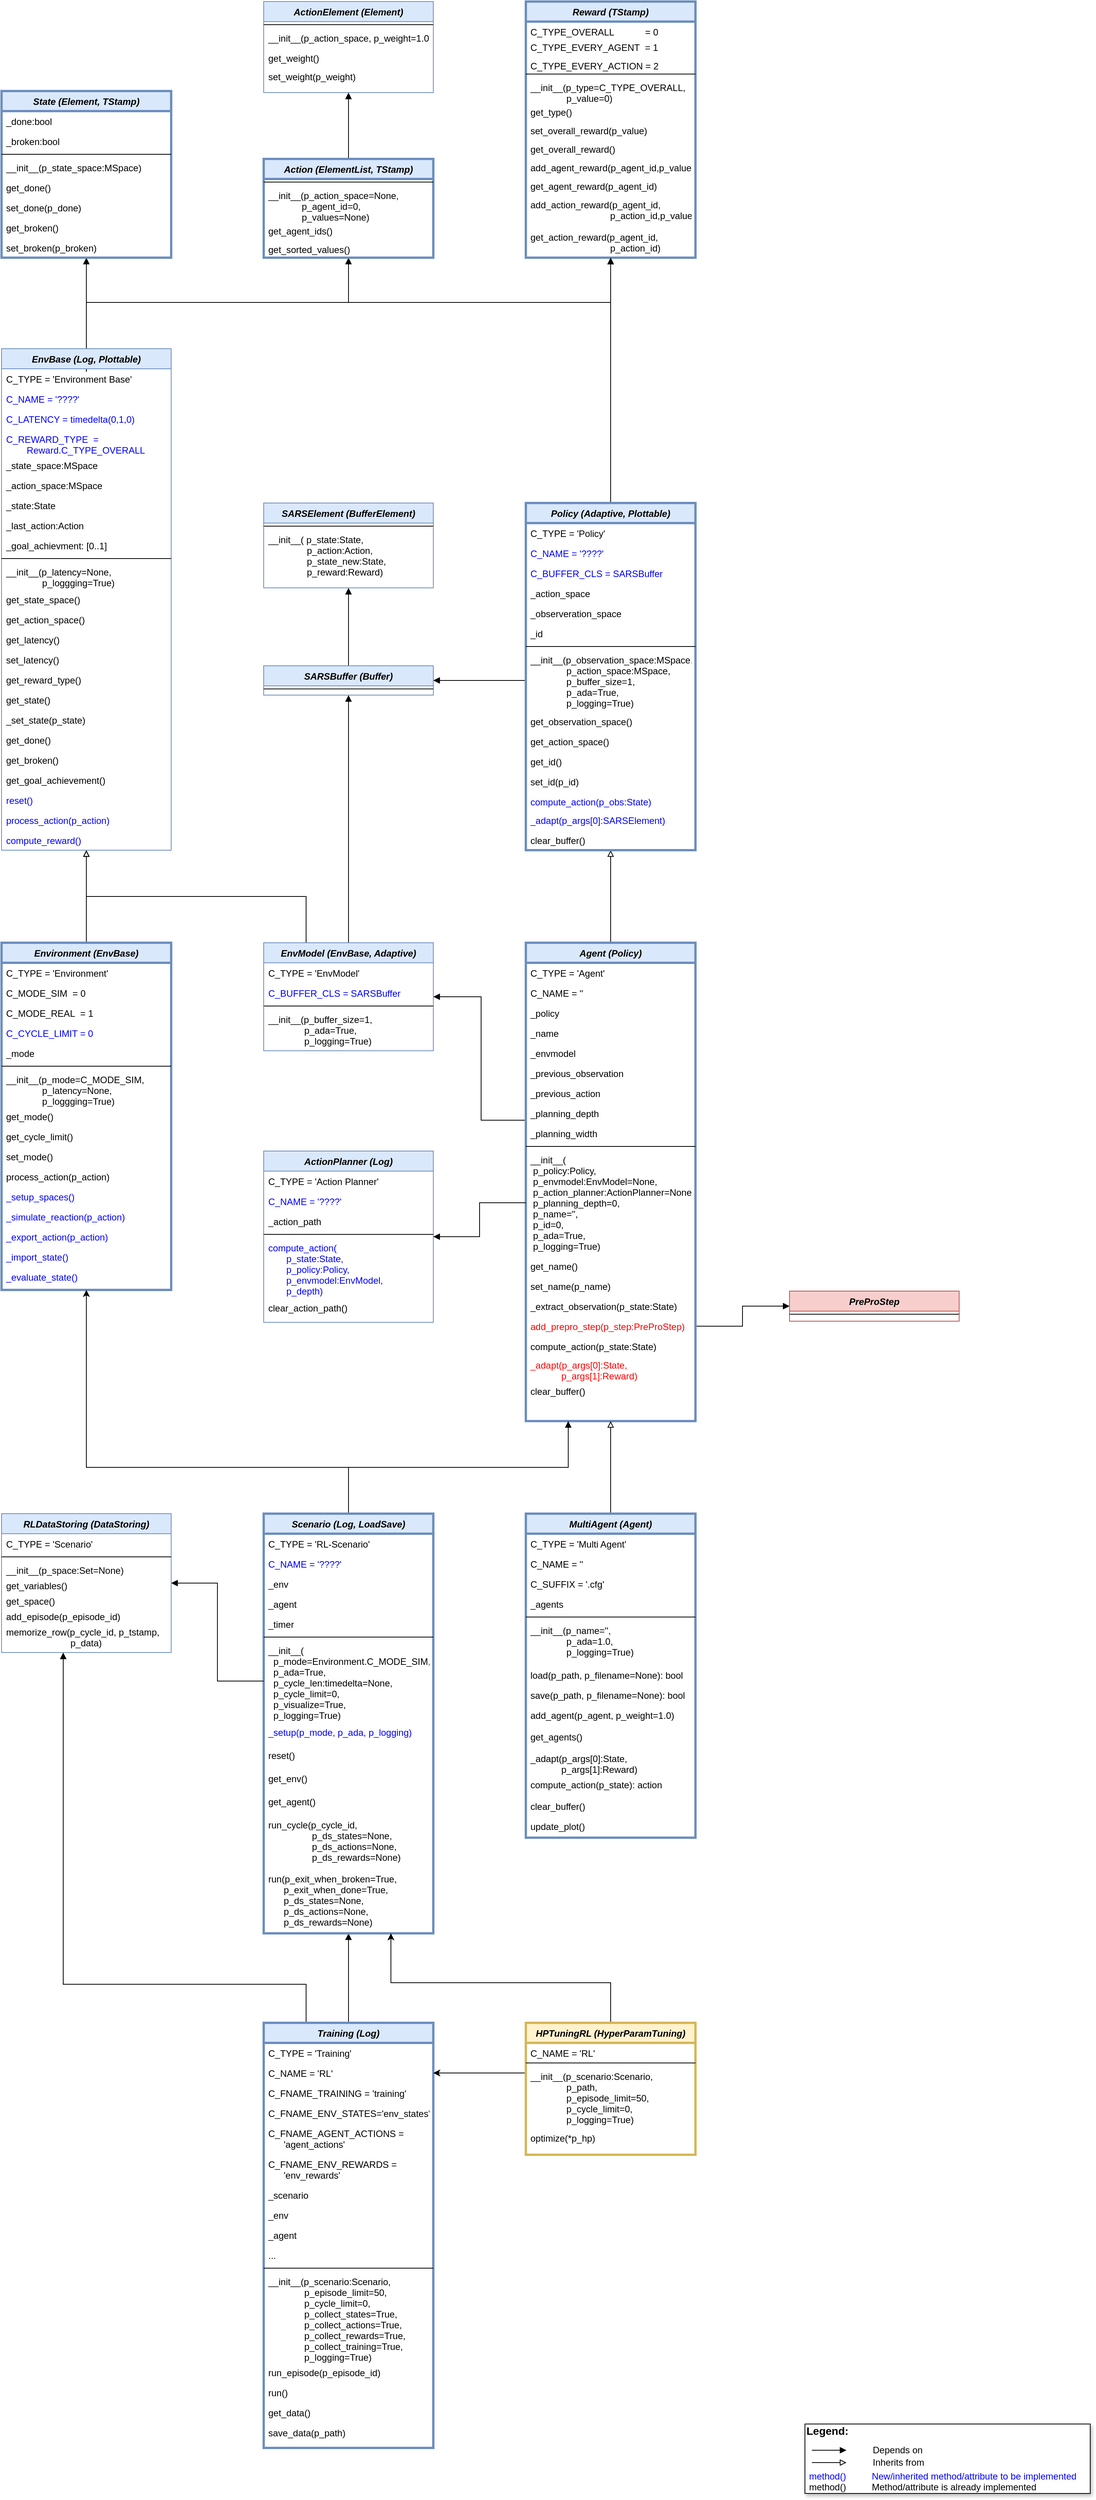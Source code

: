 <mxfile version="14.9.6" type="device"><diagram id="C5RBs43oDa-KdzZeNtuy" name="Page-1"><mxGraphModel dx="2856" dy="1209" grid="1" gridSize="10" guides="1" tooltips="1" connect="1" arrows="1" fold="1" page="1" pageScale="1" pageWidth="2336" pageHeight="1654" math="0" shadow="0"><root><mxCell id="WIyWlLk6GJQsqaUBKTNV-0"/><mxCell id="WIyWlLk6GJQsqaUBKTNV-1" parent="WIyWlLk6GJQsqaUBKTNV-0"/><mxCell id="l8fxxQWzuNtf2Rie4lWi-1" style="edgeStyle=orthogonalEdgeStyle;rounded=0;orthogonalLoop=1;jettySize=auto;html=1;entryX=0.5;entryY=1;entryDx=0;entryDy=0;endArrow=block;endFill=1;exitX=0.5;exitY=0;exitDx=0;exitDy=0;" parent="WIyWlLk6GJQsqaUBKTNV-1" source="Yf6gx2YHQmqgPu_oZxqH-0" target="LH9k-3vjjGbo0GYloCbA-0" edge="1"><mxGeometry relative="1" as="geometry"><Array as="points"><mxPoint x="828" y="430"/><mxPoint x="1168" y="430"/></Array></mxGeometry></mxCell><mxCell id="l8fxxQWzuNtf2Rie4lWi-2" style="edgeStyle=orthogonalEdgeStyle;rounded=0;orthogonalLoop=1;jettySize=auto;html=1;entryX=0.5;entryY=1;entryDx=0;entryDy=0;endArrow=block;endFill=1;exitX=0.5;exitY=0;exitDx=0;exitDy=0;" parent="WIyWlLk6GJQsqaUBKTNV-1" source="Yf6gx2YHQmqgPu_oZxqH-0" target="LH9k-3vjjGbo0GYloCbA-13" edge="1"><mxGeometry relative="1" as="geometry"><Array as="points"><mxPoint x="828" y="520"/><mxPoint x="828" y="90"/></Array></mxGeometry></mxCell><mxCell id="aODjNUWBmJmC_XnaZLUs-0" style="edgeStyle=orthogonalEdgeStyle;rounded=0;orthogonalLoop=1;jettySize=auto;html=1;endArrow=block;endFill=0;exitX=0.5;exitY=0;exitDx=0;exitDy=0;" parent="WIyWlLk6GJQsqaUBKTNV-1" source="uryo6djWwB9KvB10PPW3-9" target="Yf6gx2YHQmqgPu_oZxqH-0" edge="1"><mxGeometry relative="1" as="geometry"/></mxCell><mxCell id="uryo6djWwB9KvB10PPW3-9" value="Environment (EnvBase)" style="swimlane;fontStyle=3;align=center;verticalAlign=top;childLayout=stackLayout;horizontal=1;startSize=26;horizontalStack=0;resizeParent=1;resizeLast=0;collapsible=1;marginBottom=0;rounded=0;shadow=0;strokeWidth=3;fillColor=#dae8fc;strokeColor=#6c8ebf;" parent="WIyWlLk6GJQsqaUBKTNV-1" vertex="1"><mxGeometry x="718" y="1260" width="220" height="450" as="geometry"><mxRectangle x="230" y="140" width="160" height="26" as="alternateBounds"/></mxGeometry></mxCell><mxCell id="uryo6djWwB9KvB10PPW3-32" value="C_TYPE = 'Environment'" style="text;align=left;verticalAlign=top;spacingLeft=4;spacingRight=4;overflow=hidden;rotatable=0;points=[[0,0.5],[1,0.5]];portConstraint=eastwest;" parent="uryo6djWwB9KvB10PPW3-9" vertex="1"><mxGeometry y="26" width="220" height="26" as="geometry"/></mxCell><mxCell id="-_KgRcMrHpuuq7AKSyG--0" value="C_MODE_SIM  = 0" style="text;align=left;verticalAlign=top;spacingLeft=4;spacingRight=4;overflow=hidden;rotatable=0;points=[[0,0.5],[1,0.5]];portConstraint=eastwest;" parent="uryo6djWwB9KvB10PPW3-9" vertex="1"><mxGeometry y="52" width="220" height="26" as="geometry"/></mxCell><mxCell id="-_KgRcMrHpuuq7AKSyG--1" value="C_MODE_REAL  = 1" style="text;align=left;verticalAlign=top;spacingLeft=4;spacingRight=4;overflow=hidden;rotatable=0;points=[[0,0.5],[1,0.5]];portConstraint=eastwest;" parent="uryo6djWwB9KvB10PPW3-9" vertex="1"><mxGeometry y="78" width="220" height="26" as="geometry"/></mxCell><mxCell id="imDiJyJ-l1XG2hje_M3p-0" value="C_CYCLE_LIMIT = 0" style="text;align=left;verticalAlign=top;spacingLeft=4;spacingRight=4;overflow=hidden;rotatable=0;points=[[0,0.5],[1,0.5]];portConstraint=eastwest;fontColor=#0000FF;" parent="uryo6djWwB9KvB10PPW3-9" vertex="1"><mxGeometry y="104" width="220" height="26" as="geometry"/></mxCell><mxCell id="ZSCCG3zxtnPffm1_qAGi-7" value="_mode" style="text;align=left;verticalAlign=top;spacingLeft=4;spacingRight=4;overflow=hidden;rotatable=0;points=[[0,0.5],[1,0.5]];portConstraint=eastwest;" parent="uryo6djWwB9KvB10PPW3-9" vertex="1"><mxGeometry y="130" width="220" height="26" as="geometry"/></mxCell><mxCell id="uryo6djWwB9KvB10PPW3-10" value="" style="line;html=1;strokeWidth=1;align=left;verticalAlign=middle;spacingTop=-1;spacingLeft=3;spacingRight=3;rotatable=0;labelPosition=right;points=[];portConstraint=eastwest;" parent="uryo6djWwB9KvB10PPW3-9" vertex="1"><mxGeometry y="156" width="220" height="8" as="geometry"/></mxCell><mxCell id="uryo6djWwB9KvB10PPW3-11" value="__init__(p_mode=C_MODE_SIM, &#10;              p_latency=None,&#10;              p_loggging=True)" style="text;align=left;verticalAlign=top;spacingLeft=4;spacingRight=4;overflow=hidden;rotatable=0;points=[[0,0.5],[1,0.5]];portConstraint=eastwest;" parent="uryo6djWwB9KvB10PPW3-9" vertex="1"><mxGeometry y="164" width="220" height="48" as="geometry"/></mxCell><mxCell id="5yfbnC620Pmjm42tVEV8-1" value="get_mode()" style="text;align=left;verticalAlign=top;spacingLeft=4;spacingRight=4;overflow=hidden;rotatable=0;points=[[0,0.5],[1,0.5]];portConstraint=eastwest;" parent="uryo6djWwB9KvB10PPW3-9" vertex="1"><mxGeometry y="212" width="220" height="26" as="geometry"/></mxCell><mxCell id="eD8tcRqZ50W5BIKhDmti-2" value="get_cycle_limit()" style="text;align=left;verticalAlign=top;spacingLeft=4;spacingRight=4;overflow=hidden;rotatable=0;points=[[0,0.5],[1,0.5]];portConstraint=eastwest;" parent="uryo6djWwB9KvB10PPW3-9" vertex="1"><mxGeometry y="238" width="220" height="26" as="geometry"/></mxCell><mxCell id="-_KgRcMrHpuuq7AKSyG--7" value="set_mode()" style="text;align=left;verticalAlign=top;spacingLeft=4;spacingRight=4;overflow=hidden;rotatable=0;points=[[0,0.5],[1,0.5]];portConstraint=eastwest;" parent="uryo6djWwB9KvB10PPW3-9" vertex="1"><mxGeometry y="264" width="220" height="26" as="geometry"/></mxCell><mxCell id="7Bs1fwNeYOVR4JLh2rLF-28" value="process_action(p_action)" style="text;align=left;verticalAlign=top;spacingLeft=4;spacingRight=4;overflow=hidden;rotatable=0;points=[[0,0.5],[1,0.5]];portConstraint=eastwest;" parent="uryo6djWwB9KvB10PPW3-9" vertex="1"><mxGeometry y="290" width="220" height="26" as="geometry"/></mxCell><mxCell id="Yf6gx2YHQmqgPu_oZxqH-27" value="_setup_spaces()" style="text;align=left;verticalAlign=top;spacingLeft=4;spacingRight=4;overflow=hidden;rotatable=0;points=[[0,0.5],[1,0.5]];portConstraint=eastwest;fontColor=#0000FF;" parent="uryo6djWwB9KvB10PPW3-9" vertex="1"><mxGeometry y="316" width="220" height="26" as="geometry"/></mxCell><mxCell id="Yf6gx2YHQmqgPu_oZxqH-29" value="_simulate_reaction(p_action)" style="text;align=left;verticalAlign=top;spacingLeft=4;spacingRight=4;overflow=hidden;rotatable=0;points=[[0,0.5],[1,0.5]];portConstraint=eastwest;fontColor=#0000FF;" parent="uryo6djWwB9KvB10PPW3-9" vertex="1"><mxGeometry y="342" width="220" height="26" as="geometry"/></mxCell><mxCell id="-_KgRcMrHpuuq7AKSyG--4" value="_export_action(p_action)" style="text;align=left;verticalAlign=top;spacingLeft=4;spacingRight=4;overflow=hidden;rotatable=0;points=[[0,0.5],[1,0.5]];portConstraint=eastwest;fontColor=#0000FF;" parent="uryo6djWwB9KvB10PPW3-9" vertex="1"><mxGeometry y="368" width="220" height="26" as="geometry"/></mxCell><mxCell id="-_KgRcMrHpuuq7AKSyG--5" value="_import_state()" style="text;align=left;verticalAlign=top;spacingLeft=4;spacingRight=4;overflow=hidden;rotatable=0;points=[[0,0.5],[1,0.5]];portConstraint=eastwest;fontColor=#0000FF;" parent="uryo6djWwB9KvB10PPW3-9" vertex="1"><mxGeometry y="394" width="220" height="26" as="geometry"/></mxCell><mxCell id="yhPQVwzXou3ZDQHpda6R-2" value="_evaluate_state()" style="text;align=left;verticalAlign=top;spacingLeft=4;spacingRight=4;overflow=hidden;rotatable=0;points=[[0,0.5],[1,0.5]];portConstraint=eastwest;fontColor=#0000FF;" parent="uryo6djWwB9KvB10PPW3-9" vertex="1"><mxGeometry y="420" width="220" height="26" as="geometry"/></mxCell><mxCell id="fzcn7NdeYYND6VZh77OO-13" style="edgeStyle=orthogonalEdgeStyle;rounded=0;orthogonalLoop=1;jettySize=auto;html=1;fontColor=#FF0000;endArrow=block;endFill=0;" parent="WIyWlLk6GJQsqaUBKTNV-1" source="uryo6djWwB9KvB10PPW3-3" target="fzcn7NdeYYND6VZh77OO-0" edge="1"><mxGeometry relative="1" as="geometry"><mxPoint x="1508" y="1250" as="targetPoint"/></mxGeometry></mxCell><mxCell id="fzcn7NdeYYND6VZh77OO-33" style="edgeStyle=orthogonalEdgeStyle;rounded=0;orthogonalLoop=1;jettySize=auto;html=1;fontColor=#FF0000;endArrow=block;endFill=1;entryX=0;entryY=0.5;entryDx=0;entryDy=0;" parent="WIyWlLk6GJQsqaUBKTNV-1" source="fzcn7NdeYYND6VZh77OO-32" target="fzcn7NdeYYND6VZh77OO-24" edge="1"><mxGeometry relative="1" as="geometry"><mxPoint x="1620" y="1710" as="sourcePoint"/><mxPoint x="1820" y="1670" as="targetPoint"/></mxGeometry></mxCell><mxCell id="7Bs1fwNeYOVR4JLh2rLF-42" style="edgeStyle=orthogonalEdgeStyle;rounded=0;orthogonalLoop=1;jettySize=auto;html=1;fontColor=#000000;endArrow=block;endFill=1;" parent="WIyWlLk6GJQsqaUBKTNV-1" source="uryo6djWwB9KvB10PPW3-3" target="QlFDinjh2P9ps6k5J07q-0" edge="1"><mxGeometry relative="1" as="geometry"><Array as="points"><mxPoint x="1340" y="1490"/><mxPoint x="1340" y="1330"/></Array></mxGeometry></mxCell><mxCell id="uryo6djWwB9KvB10PPW3-3" value="Agent (Policy)" style="swimlane;fontStyle=3;align=center;verticalAlign=top;childLayout=stackLayout;horizontal=1;startSize=26;horizontalStack=0;resizeParent=1;resizeLast=0;collapsible=1;marginBottom=0;rounded=0;shadow=0;strokeWidth=3;fillColor=#dae8fc;strokeColor=#6c8ebf;" parent="WIyWlLk6GJQsqaUBKTNV-1" vertex="1"><mxGeometry x="1398" y="1260" width="220" height="620" as="geometry"><mxRectangle x="230" y="140" width="160" height="26" as="alternateBounds"/></mxGeometry></mxCell><mxCell id="uryo6djWwB9KvB10PPW3-26" value="C_TYPE = 'Agent'" style="text;align=left;verticalAlign=top;spacingLeft=4;spacingRight=4;overflow=hidden;rotatable=0;points=[[0,0.5],[1,0.5]];portConstraint=eastwest;" parent="uryo6djWwB9KvB10PPW3-3" vertex="1"><mxGeometry y="26" width="220" height="26" as="geometry"/></mxCell><mxCell id="DXXfzoz4yF-kFrNSFiUq-19" value="C_NAME = ''" style="text;align=left;verticalAlign=top;spacingLeft=4;spacingRight=4;overflow=hidden;rotatable=0;points=[[0,0.5],[1,0.5]];portConstraint=eastwest;" parent="uryo6djWwB9KvB10PPW3-3" vertex="1"><mxGeometry y="52" width="220" height="26" as="geometry"/></mxCell><mxCell id="0jM2ssx_6va4lHyQYzID-3" value="_policy" style="text;align=left;verticalAlign=top;spacingLeft=4;spacingRight=4;overflow=hidden;rotatable=0;points=[[0,0.5],[1,0.5]];portConstraint=eastwest;" parent="uryo6djWwB9KvB10PPW3-3" vertex="1"><mxGeometry y="78" width="220" height="26" as="geometry"/></mxCell><mxCell id="0jM2ssx_6va4lHyQYzID-2" value="_name" style="text;align=left;verticalAlign=top;spacingLeft=4;spacingRight=4;overflow=hidden;rotatable=0;points=[[0,0.5],[1,0.5]];portConstraint=eastwest;" parent="uryo6djWwB9KvB10PPW3-3" vertex="1"><mxGeometry y="104" width="220" height="26" as="geometry"/></mxCell><mxCell id="fzcn7NdeYYND6VZh77OO-21" value="_envmodel" style="text;align=left;verticalAlign=top;spacingLeft=4;spacingRight=4;overflow=hidden;rotatable=0;points=[[0,0.5],[1,0.5]];portConstraint=eastwest;" parent="uryo6djWwB9KvB10PPW3-3" vertex="1"><mxGeometry y="130" width="220" height="26" as="geometry"/></mxCell><mxCell id="_FIXKCYtN8RljG2YW7Z5-23" value="_previous_observation" style="text;align=left;verticalAlign=top;spacingLeft=4;spacingRight=4;overflow=hidden;rotatable=0;points=[[0,0.5],[1,0.5]];portConstraint=eastwest;" parent="uryo6djWwB9KvB10PPW3-3" vertex="1"><mxGeometry y="156" width="220" height="26" as="geometry"/></mxCell><mxCell id="_FIXKCYtN8RljG2YW7Z5-24" value="_previous_action" style="text;align=left;verticalAlign=top;spacingLeft=4;spacingRight=4;overflow=hidden;rotatable=0;points=[[0,0.5],[1,0.5]];portConstraint=eastwest;" parent="uryo6djWwB9KvB10PPW3-3" vertex="1"><mxGeometry y="182" width="220" height="26" as="geometry"/></mxCell><mxCell id="yGFYN233e2YJuRSJLkeA-4" value="_planning_depth" style="text;align=left;verticalAlign=top;spacingLeft=4;spacingRight=4;overflow=hidden;rotatable=0;points=[[0,0.5],[1,0.5]];portConstraint=eastwest;" parent="uryo6djWwB9KvB10PPW3-3" vertex="1"><mxGeometry y="208" width="220" height="26" as="geometry"/></mxCell><mxCell id="rptZRj5QIWTkKCr52Pq9-1" value="_planning_width" style="text;align=left;verticalAlign=top;spacingLeft=4;spacingRight=4;overflow=hidden;rotatable=0;points=[[0,0.5],[1,0.5]];portConstraint=eastwest;" parent="uryo6djWwB9KvB10PPW3-3" vertex="1"><mxGeometry y="234" width="220" height="26" as="geometry"/></mxCell><mxCell id="uryo6djWwB9KvB10PPW3-5" value="" style="line;html=1;strokeWidth=1;align=left;verticalAlign=middle;spacingTop=-1;spacingLeft=3;spacingRight=3;rotatable=0;labelPosition=right;points=[];portConstraint=eastwest;" parent="uryo6djWwB9KvB10PPW3-3" vertex="1"><mxGeometry y="260" width="220" height="8" as="geometry"/></mxCell><mxCell id="0evinKG4HJtV4Gw_W4TT-0" value="__init__(&#10; p_policy:Policy,&#10; p_envmodel:EnvModel=None,&#10; p_action_planner:ActionPlanner=None,&#10; p_planning_depth=0,&#10; p_name='',&#10; p_id=0,&#10; p_ada=True, &#10; p_logging=True)" style="text;align=left;verticalAlign=top;spacingLeft=4;spacingRight=4;overflow=hidden;rotatable=0;points=[[0,0.5],[1,0.5]];portConstraint=eastwest;" parent="uryo6djWwB9KvB10PPW3-3" vertex="1"><mxGeometry y="268" width="220" height="138" as="geometry"/></mxCell><mxCell id="S3s7DPMJA2sokXLj8Lbh-14" value="get_name()" style="text;align=left;verticalAlign=top;spacingLeft=4;spacingRight=4;overflow=hidden;rotatable=0;points=[[0,0.5],[1,0.5]];portConstraint=eastwest;" parent="uryo6djWwB9KvB10PPW3-3" vertex="1"><mxGeometry y="406" width="220" height="26" as="geometry"/></mxCell><mxCell id="S3s7DPMJA2sokXLj8Lbh-15" value="set_name(p_name)" style="text;align=left;verticalAlign=top;spacingLeft=4;spacingRight=4;overflow=hidden;rotatable=0;points=[[0,0.5],[1,0.5]];portConstraint=eastwest;" parent="uryo6djWwB9KvB10PPW3-3" vertex="1"><mxGeometry y="432" width="220" height="26" as="geometry"/></mxCell><mxCell id="rptZRj5QIWTkKCr52Pq9-0" value="_extract_observation(p_state:State)" style="text;align=left;verticalAlign=top;spacingLeft=4;spacingRight=4;overflow=hidden;rotatable=0;points=[[0,0.5],[1,0.5]];portConstraint=eastwest;" parent="uryo6djWwB9KvB10PPW3-3" vertex="1"><mxGeometry y="458" width="220" height="26" as="geometry"/></mxCell><mxCell id="fzcn7NdeYYND6VZh77OO-32" value="add_prepro_step(p_step:PreProStep)" style="text;align=left;verticalAlign=top;spacingLeft=4;spacingRight=4;overflow=hidden;rotatable=0;points=[[0,0.5],[1,0.5]];portConstraint=eastwest;fontColor=#FF0000;labelBorderColor=none;" parent="uryo6djWwB9KvB10PPW3-3" vertex="1"><mxGeometry y="484" width="220" height="26" as="geometry"/></mxCell><mxCell id="_FIXKCYtN8RljG2YW7Z5-21" value="compute_action(p_state:State)" style="text;align=left;verticalAlign=top;spacingLeft=4;spacingRight=4;overflow=hidden;rotatable=0;points=[[0,0.5],[1,0.5]];portConstraint=eastwest;" parent="uryo6djWwB9KvB10PPW3-3" vertex="1"><mxGeometry y="510" width="220" height="24" as="geometry"/></mxCell><mxCell id="PePU_r5agcm-SUo5WCd9-16" value="_adapt(p_args[0]:State, &#10;            p_args[1]:Reward)" style="text;align=left;verticalAlign=top;spacingLeft=4;spacingRight=4;overflow=hidden;rotatable=0;points=[[0,0.5],[1,0.5]];portConstraint=eastwest;fontColor=#FF0000;" parent="uryo6djWwB9KvB10PPW3-3" vertex="1"><mxGeometry y="534" width="220" height="34" as="geometry"/></mxCell><mxCell id="4DtqPZYTRA3goChjCnZi-0" value="clear_buffer()" style="text;align=left;verticalAlign=top;spacingLeft=4;spacingRight=4;overflow=hidden;rotatable=0;points=[[0,0.5],[1,0.5]];portConstraint=eastwest;" parent="uryo6djWwB9KvB10PPW3-3" vertex="1"><mxGeometry y="568" width="220" height="26" as="geometry"/></mxCell><mxCell id="AcgAq5O65p-vqV9wwPBB-13" style="edgeStyle=orthogonalEdgeStyle;rounded=0;orthogonalLoop=1;jettySize=auto;html=1;endArrow=block;endFill=1;" parent="WIyWlLk6GJQsqaUBKTNV-1" source="413qK5m-7gCw2oWsXnlV-0" target="OlRFAT03AiurxS976OWj-10" edge="1"><mxGeometry relative="1" as="geometry"/></mxCell><mxCell id="S3s7DPMJA2sokXLj8Lbh-13" style="edgeStyle=orthogonalEdgeStyle;rounded=0;orthogonalLoop=1;jettySize=auto;html=1;endArrow=block;endFill=1;exitX=0.25;exitY=0;exitDx=0;exitDy=0;" parent="WIyWlLk6GJQsqaUBKTNV-1" source="413qK5m-7gCw2oWsXnlV-0" target="S3s7DPMJA2sokXLj8Lbh-3" edge="1"><mxGeometry relative="1" as="geometry"><Array as="points"><mxPoint x="1113" y="2610"/><mxPoint x="798" y="2610"/></Array></mxGeometry></mxCell><mxCell id="413qK5m-7gCw2oWsXnlV-0" value="Training (Log)" style="swimlane;fontStyle=3;align=center;verticalAlign=top;childLayout=stackLayout;horizontal=1;startSize=26;horizontalStack=0;resizeParent=1;resizeLast=0;collapsible=1;marginBottom=0;rounded=0;shadow=0;strokeWidth=3;fillColor=#dae8fc;strokeColor=#6c8ebf;" parent="WIyWlLk6GJQsqaUBKTNV-1" vertex="1"><mxGeometry x="1058" y="2660" width="220" height="551" as="geometry"><mxRectangle x="230" y="140" width="160" height="26" as="alternateBounds"/></mxGeometry></mxCell><mxCell id="413qK5m-7gCw2oWsXnlV-1" value="C_TYPE = 'Training'" style="text;align=left;verticalAlign=top;spacingLeft=4;spacingRight=4;overflow=hidden;rotatable=0;points=[[0,0.5],[1,0.5]];portConstraint=eastwest;" parent="413qK5m-7gCw2oWsXnlV-0" vertex="1"><mxGeometry y="26" width="220" height="26" as="geometry"/></mxCell><mxCell id="_FIXKCYtN8RljG2YW7Z5-12" value="C_NAME = 'RL'" style="text;align=left;verticalAlign=top;spacingLeft=4;spacingRight=4;overflow=hidden;rotatable=0;points=[[0,0.5],[1,0.5]];portConstraint=eastwest;" parent="413qK5m-7gCw2oWsXnlV-0" vertex="1"><mxGeometry y="52" width="220" height="26" as="geometry"/></mxCell><mxCell id="_FIXKCYtN8RljG2YW7Z5-13" value="C_FNAME_TRAINING = 'training'" style="text;align=left;verticalAlign=top;spacingLeft=4;spacingRight=4;overflow=hidden;rotatable=0;points=[[0,0.5],[1,0.5]];portConstraint=eastwest;" parent="413qK5m-7gCw2oWsXnlV-0" vertex="1"><mxGeometry y="78" width="220" height="26" as="geometry"/></mxCell><mxCell id="_FIXKCYtN8RljG2YW7Z5-16" value="C_FNAME_ENV_STATES='env_states'" style="text;align=left;verticalAlign=top;spacingLeft=4;spacingRight=4;overflow=hidden;rotatable=0;points=[[0,0.5],[1,0.5]];portConstraint=eastwest;" parent="413qK5m-7gCw2oWsXnlV-0" vertex="1"><mxGeometry y="104" width="220" height="26" as="geometry"/></mxCell><mxCell id="_FIXKCYtN8RljG2YW7Z5-14" value="C_FNAME_AGENT_ACTIONS = &#10;      'agent_actions'" style="text;align=left;verticalAlign=top;spacingLeft=4;spacingRight=4;overflow=hidden;rotatable=0;points=[[0,0.5],[1,0.5]];portConstraint=eastwest;" parent="413qK5m-7gCw2oWsXnlV-0" vertex="1"><mxGeometry y="130" width="220" height="40" as="geometry"/></mxCell><mxCell id="_FIXKCYtN8RljG2YW7Z5-15" value="C_FNAME_ENV_REWARDS = &#10;      'env_rewards'" style="text;align=left;verticalAlign=top;spacingLeft=4;spacingRight=4;overflow=hidden;rotatable=0;points=[[0,0.5],[1,0.5]];portConstraint=eastwest;" parent="413qK5m-7gCw2oWsXnlV-0" vertex="1"><mxGeometry y="170" width="220" height="40" as="geometry"/></mxCell><mxCell id="G7xrx7ke2DHZ6BEwCTu4-1" value="_scenario" style="text;align=left;verticalAlign=top;spacingLeft=4;spacingRight=4;overflow=hidden;rotatable=0;points=[[0,0.5],[1,0.5]];portConstraint=eastwest;" parent="413qK5m-7gCw2oWsXnlV-0" vertex="1"><mxGeometry y="210" width="220" height="26" as="geometry"/></mxCell><mxCell id="_FIXKCYtN8RljG2YW7Z5-18" value="_env" style="text;align=left;verticalAlign=top;spacingLeft=4;spacingRight=4;overflow=hidden;rotatable=0;points=[[0,0.5],[1,0.5]];portConstraint=eastwest;" parent="413qK5m-7gCw2oWsXnlV-0" vertex="1"><mxGeometry y="236" width="220" height="26" as="geometry"/></mxCell><mxCell id="_FIXKCYtN8RljG2YW7Z5-19" value="_agent" style="text;align=left;verticalAlign=top;spacingLeft=4;spacingRight=4;overflow=hidden;rotatable=0;points=[[0,0.5],[1,0.5]];portConstraint=eastwest;" parent="413qK5m-7gCw2oWsXnlV-0" vertex="1"><mxGeometry y="262" width="220" height="26" as="geometry"/></mxCell><mxCell id="_FIXKCYtN8RljG2YW7Z5-20" value="..." style="text;align=left;verticalAlign=top;spacingLeft=4;spacingRight=4;overflow=hidden;rotatable=0;points=[[0,0.5],[1,0.5]];portConstraint=eastwest;" parent="413qK5m-7gCw2oWsXnlV-0" vertex="1"><mxGeometry y="288" width="220" height="26" as="geometry"/></mxCell><mxCell id="413qK5m-7gCw2oWsXnlV-2" value="" style="line;html=1;strokeWidth=1;align=left;verticalAlign=middle;spacingTop=-1;spacingLeft=3;spacingRight=3;rotatable=0;labelPosition=right;points=[];portConstraint=eastwest;" parent="413qK5m-7gCw2oWsXnlV-0" vertex="1"><mxGeometry y="314" width="220" height="8" as="geometry"/></mxCell><mxCell id="413qK5m-7gCw2oWsXnlV-3" value="__init__(p_scenario:Scenario, &#10;              p_episode_limit=50,&#10;              p_cycle_limit=0, &#10;              p_collect_states=True,&#10;              p_collect_actions=True,&#10;              p_collect_rewards=True,&#10;              p_collect_training=True,&#10;              p_logging=True)" style="text;align=left;verticalAlign=top;spacingLeft=4;spacingRight=4;overflow=hidden;rotatable=0;points=[[0,0.5],[1,0.5]];portConstraint=eastwest;" parent="413qK5m-7gCw2oWsXnlV-0" vertex="1"><mxGeometry y="322" width="220" height="118" as="geometry"/></mxCell><mxCell id="G7xrx7ke2DHZ6BEwCTu4-3" value="run_episode(p_episode_id)" style="text;align=left;verticalAlign=top;spacingLeft=4;spacingRight=4;overflow=hidden;rotatable=0;points=[[0,0.5],[1,0.5]];portConstraint=eastwest;" parent="413qK5m-7gCw2oWsXnlV-0" vertex="1"><mxGeometry y="440" width="220" height="26" as="geometry"/></mxCell><mxCell id="G7xrx7ke2DHZ6BEwCTu4-4" value="run()" style="text;align=left;verticalAlign=top;spacingLeft=4;spacingRight=4;overflow=hidden;rotatable=0;points=[[0,0.5],[1,0.5]];portConstraint=eastwest;" parent="413qK5m-7gCw2oWsXnlV-0" vertex="1"><mxGeometry y="466" width="220" height="26" as="geometry"/></mxCell><mxCell id="G7xrx7ke2DHZ6BEwCTu4-5" value="get_data()" style="text;align=left;verticalAlign=top;spacingLeft=4;spacingRight=4;overflow=hidden;rotatable=0;points=[[0,0.5],[1,0.5]];portConstraint=eastwest;" parent="413qK5m-7gCw2oWsXnlV-0" vertex="1"><mxGeometry y="492" width="220" height="26" as="geometry"/></mxCell><mxCell id="S3s7DPMJA2sokXLj8Lbh-17" value="save_data(p_path)" style="text;align=left;verticalAlign=top;spacingLeft=4;spacingRight=4;overflow=hidden;rotatable=0;points=[[0,0.5],[1,0.5]];portConstraint=eastwest;" parent="413qK5m-7gCw2oWsXnlV-0" vertex="1"><mxGeometry y="518" width="220" height="26" as="geometry"/></mxCell><mxCell id="aODjNUWBmJmC_XnaZLUs-5" style="edgeStyle=orthogonalEdgeStyle;rounded=0;orthogonalLoop=1;jettySize=auto;html=1;entryX=0.25;entryY=1;entryDx=0;entryDy=0;endArrow=block;endFill=1;exitX=0.5;exitY=0;exitDx=0;exitDy=0;" parent="WIyWlLk6GJQsqaUBKTNV-1" source="OlRFAT03AiurxS976OWj-10" target="uryo6djWwB9KvB10PPW3-3" edge="1"><mxGeometry relative="1" as="geometry"><Array as="points"><mxPoint x="1168" y="1940"/><mxPoint x="1453" y="1940"/></Array></mxGeometry></mxCell><mxCell id="S08LWhpKTPSeVIC2cq2O-6" style="edgeStyle=orthogonalEdgeStyle;rounded=0;orthogonalLoop=1;jettySize=auto;html=1;exitX=0.5;exitY=0;exitDx=0;exitDy=0;" parent="WIyWlLk6GJQsqaUBKTNV-1" source="OlRFAT03AiurxS976OWj-10" target="uryo6djWwB9KvB10PPW3-9" edge="1"><mxGeometry relative="1" as="geometry"><Array as="points"><mxPoint x="1168" y="1940"/><mxPoint x="828" y="1940"/></Array></mxGeometry></mxCell><mxCell id="OlRFAT03AiurxS976OWj-10" value="Scenario (Log, LoadSave)" style="swimlane;fontStyle=3;align=center;verticalAlign=top;childLayout=stackLayout;horizontal=1;startSize=26;horizontalStack=0;resizeParent=1;resizeLast=0;collapsible=1;marginBottom=0;rounded=0;shadow=0;strokeWidth=3;fillColor=#dae8fc;strokeColor=#6c8ebf;" parent="WIyWlLk6GJQsqaUBKTNV-1" vertex="1"><mxGeometry x="1058" y="2000" width="220" height="544" as="geometry"><mxRectangle x="230" y="140" width="160" height="26" as="alternateBounds"/></mxGeometry></mxCell><mxCell id="OlRFAT03AiurxS976OWj-11" value="C_TYPE = 'RL-Scenario'" style="text;align=left;verticalAlign=top;spacingLeft=4;spacingRight=4;overflow=hidden;rotatable=0;points=[[0,0.5],[1,0.5]];portConstraint=eastwest;" parent="OlRFAT03AiurxS976OWj-10" vertex="1"><mxGeometry y="26" width="220" height="26" as="geometry"/></mxCell><mxCell id="aODjNUWBmJmC_XnaZLUs-7" value="C_NAME = '????'" style="text;align=left;verticalAlign=top;spacingLeft=4;spacingRight=4;overflow=hidden;rotatable=0;points=[[0,0.5],[1,0.5]];portConstraint=eastwest;fontColor=#0000FF;" parent="OlRFAT03AiurxS976OWj-10" vertex="1"><mxGeometry y="52" width="220" height="26" as="geometry"/></mxCell><mxCell id="aODjNUWBmJmC_XnaZLUs-8" value="_env" style="text;align=left;verticalAlign=top;spacingLeft=4;spacingRight=4;overflow=hidden;rotatable=0;points=[[0,0.5],[1,0.5]];portConstraint=eastwest;" parent="OlRFAT03AiurxS976OWj-10" vertex="1"><mxGeometry y="78" width="220" height="26" as="geometry"/></mxCell><mxCell id="aODjNUWBmJmC_XnaZLUs-9" value="_agent" style="text;align=left;verticalAlign=top;spacingLeft=4;spacingRight=4;overflow=hidden;rotatable=0;points=[[0,0.5],[1,0.5]];portConstraint=eastwest;" parent="OlRFAT03AiurxS976OWj-10" vertex="1"><mxGeometry y="104" width="220" height="26" as="geometry"/></mxCell><mxCell id="_FIXKCYtN8RljG2YW7Z5-25" value="_timer" style="text;align=left;verticalAlign=top;spacingLeft=4;spacingRight=4;overflow=hidden;rotatable=0;points=[[0,0.5],[1,0.5]];portConstraint=eastwest;" parent="OlRFAT03AiurxS976OWj-10" vertex="1"><mxGeometry y="130" width="220" height="26" as="geometry"/></mxCell><mxCell id="OlRFAT03AiurxS976OWj-12" value="" style="line;html=1;strokeWidth=1;align=left;verticalAlign=middle;spacingTop=-1;spacingLeft=3;spacingRight=3;rotatable=0;labelPosition=right;points=[];portConstraint=eastwest;" parent="OlRFAT03AiurxS976OWj-10" vertex="1"><mxGeometry y="156" width="220" height="8" as="geometry"/></mxCell><mxCell id="OlRFAT03AiurxS976OWj-13" value="__init__(&#10;  p_mode=Environment.C_MODE_SIM,&#10;  p_ada=True, &#10;  p_cycle_len:timedelta=None,&#10;  p_cycle_limit=0,&#10;  p_visualize=True,&#10;  p_logging=True)" style="text;align=left;verticalAlign=top;spacingLeft=4;spacingRight=4;overflow=hidden;rotatable=0;points=[[0,0.5],[1,0.5]];portConstraint=eastwest;" parent="OlRFAT03AiurxS976OWj-10" vertex="1"><mxGeometry y="164" width="220" height="106" as="geometry"/></mxCell><mxCell id="aODjNUWBmJmC_XnaZLUs-10" value="_setup(p_mode, p_ada, p_logging)" style="text;align=left;verticalAlign=top;spacingLeft=4;spacingRight=4;overflow=hidden;rotatable=0;points=[[0,0.5],[1,0.5]];portConstraint=eastwest;fontColor=#0000FF;" parent="OlRFAT03AiurxS976OWj-10" vertex="1"><mxGeometry y="270" width="220" height="30" as="geometry"/></mxCell><mxCell id="G7xrx7ke2DHZ6BEwCTu4-6" value="reset()" style="text;align=left;verticalAlign=top;spacingLeft=4;spacingRight=4;overflow=hidden;rotatable=0;points=[[0,0.5],[1,0.5]];portConstraint=eastwest;" parent="OlRFAT03AiurxS976OWj-10" vertex="1"><mxGeometry y="300" width="220" height="30" as="geometry"/></mxCell><mxCell id="MwD3EyU6tyU_tX0KKc6s-1" value="get_env()" style="text;align=left;verticalAlign=top;spacingLeft=4;spacingRight=4;overflow=hidden;rotatable=0;points=[[0,0.5],[1,0.5]];portConstraint=eastwest;" parent="OlRFAT03AiurxS976OWj-10" vertex="1"><mxGeometry y="330" width="220" height="30" as="geometry"/></mxCell><mxCell id="MwD3EyU6tyU_tX0KKc6s-2" value="get_agent()" style="text;align=left;verticalAlign=top;spacingLeft=4;spacingRight=4;overflow=hidden;rotatable=0;points=[[0,0.5],[1,0.5]];portConstraint=eastwest;" parent="OlRFAT03AiurxS976OWj-10" vertex="1"><mxGeometry y="360" width="220" height="30" as="geometry"/></mxCell><mxCell id="OlRFAT03AiurxS976OWj-14" value="run_cycle(p_cycle_id,&#10;                 p_ds_states=None,&#10;                 p_ds_actions=None,&#10;                 p_ds_rewards=None)" style="text;align=left;verticalAlign=top;spacingLeft=4;spacingRight=4;overflow=hidden;rotatable=0;points=[[0,0.5],[1,0.5]];portConstraint=eastwest;" parent="OlRFAT03AiurxS976OWj-10" vertex="1"><mxGeometry y="390" width="220" height="70" as="geometry"/></mxCell><mxCell id="UrbN1Tur-M93fsIGb5SQ-11" value="run(p_exit_when_broken=True,&#10;      p_exit_when_done=True,&#10;      p_ds_states=None,&#10;      p_ds_actions=None,&#10;      p_ds_rewards=None)" style="text;align=left;verticalAlign=top;spacingLeft=4;spacingRight=4;overflow=hidden;rotatable=0;points=[[0,0.5],[1,0.5]];portConstraint=eastwest;" parent="OlRFAT03AiurxS976OWj-10" vertex="1"><mxGeometry y="460" width="220" height="84" as="geometry"/></mxCell><mxCell id="aODjNUWBmJmC_XnaZLUs-4" style="edgeStyle=orthogonalEdgeStyle;rounded=0;orthogonalLoop=1;jettySize=auto;html=1;endArrow=block;endFill=0;" parent="WIyWlLk6GJQsqaUBKTNV-1" source="xGexZfv84qTMhOlzufpW-0" target="uryo6djWwB9KvB10PPW3-3" edge="1"><mxGeometry relative="1" as="geometry"><mxPoint x="1508" y="1880" as="targetPoint"/></mxGeometry></mxCell><mxCell id="xGexZfv84qTMhOlzufpW-0" value="MultiAgent (Agent)" style="swimlane;fontStyle=3;align=center;verticalAlign=top;childLayout=stackLayout;horizontal=1;startSize=26;horizontalStack=0;resizeParent=1;resizeLast=0;collapsible=1;marginBottom=0;rounded=0;shadow=0;strokeWidth=3;fillColor=#dae8fc;strokeColor=#6c8ebf;" parent="WIyWlLk6GJQsqaUBKTNV-1" vertex="1"><mxGeometry x="1398" y="2000" width="220" height="420" as="geometry"><mxRectangle x="230" y="140" width="160" height="26" as="alternateBounds"/></mxGeometry></mxCell><mxCell id="xGexZfv84qTMhOlzufpW-1" value="C_TYPE = 'Multi Agent'" style="text;align=left;verticalAlign=top;spacingLeft=4;spacingRight=4;overflow=hidden;rotatable=0;points=[[0,0.5],[1,0.5]];portConstraint=eastwest;" parent="xGexZfv84qTMhOlzufpW-0" vertex="1"><mxGeometry y="26" width="220" height="26" as="geometry"/></mxCell><mxCell id="CH9CM9-ToVDqBdHZXV55-0" value="C_NAME = ''" style="text;align=left;verticalAlign=top;spacingLeft=4;spacingRight=4;overflow=hidden;rotatable=0;points=[[0,0.5],[1,0.5]];portConstraint=eastwest;" parent="xGexZfv84qTMhOlzufpW-0" vertex="1"><mxGeometry y="52" width="220" height="26" as="geometry"/></mxCell><mxCell id="PePU_r5agcm-SUo5WCd9-13" value="C_SUFFIX = '.cfg'" style="text;align=left;verticalAlign=top;spacingLeft=4;spacingRight=4;overflow=hidden;rotatable=0;points=[[0,0.5],[1,0.5]];portConstraint=eastwest;" parent="xGexZfv84qTMhOlzufpW-0" vertex="1"><mxGeometry y="78" width="220" height="26" as="geometry"/></mxCell><mxCell id="xGexZfv84qTMhOlzufpW-3" value="_agents" style="text;align=left;verticalAlign=top;spacingLeft=4;spacingRight=4;overflow=hidden;rotatable=0;points=[[0,0.5],[1,0.5]];portConstraint=eastwest;" parent="xGexZfv84qTMhOlzufpW-0" vertex="1"><mxGeometry y="104" width="220" height="26" as="geometry"/></mxCell><mxCell id="xGexZfv84qTMhOlzufpW-5" value="" style="line;html=1;strokeWidth=1;align=left;verticalAlign=middle;spacingTop=-1;spacingLeft=3;spacingRight=3;rotatable=0;labelPosition=right;points=[];portConstraint=eastwest;" parent="xGexZfv84qTMhOlzufpW-0" vertex="1"><mxGeometry y="130" width="220" height="8" as="geometry"/></mxCell><mxCell id="U9IvZigRBIo9GCfKcrzh-0" value="__init__(p_name='',&#10;              p_ada=1.0,&#10;              p_logging=True)" style="text;align=left;verticalAlign=top;spacingLeft=4;spacingRight=4;overflow=hidden;rotatable=0;points=[[0,0.5],[1,0.5]];portConstraint=eastwest;" parent="xGexZfv84qTMhOlzufpW-0" vertex="1"><mxGeometry y="138" width="220" height="58" as="geometry"/></mxCell><mxCell id="xGexZfv84qTMhOlzufpW-7" value="load(p_path, p_filename=None): bool" style="text;align=left;verticalAlign=top;spacingLeft=4;spacingRight=4;overflow=hidden;rotatable=0;points=[[0,0.5],[1,0.5]];portConstraint=eastwest;" parent="xGexZfv84qTMhOlzufpW-0" vertex="1"><mxGeometry y="196" width="220" height="26" as="geometry"/></mxCell><mxCell id="xGexZfv84qTMhOlzufpW-8" value="save(p_path, p_filename=None): bool" style="text;align=left;verticalAlign=top;spacingLeft=4;spacingRight=4;overflow=hidden;rotatable=0;points=[[0,0.5],[1,0.5]];portConstraint=eastwest;" parent="xGexZfv84qTMhOlzufpW-0" vertex="1"><mxGeometry y="222" width="220" height="26" as="geometry"/></mxCell><mxCell id="xGexZfv84qTMhOlzufpW-9" value="add_agent(p_agent, p_weight=1.0)" style="text;align=left;verticalAlign=top;spacingLeft=4;spacingRight=4;overflow=hidden;rotatable=0;points=[[0,0.5],[1,0.5]];portConstraint=eastwest;" parent="xGexZfv84qTMhOlzufpW-0" vertex="1"><mxGeometry y="248" width="220" height="28" as="geometry"/></mxCell><mxCell id="PePU_r5agcm-SUo5WCd9-14" value="get_agents()" style="text;align=left;verticalAlign=top;spacingLeft=4;spacingRight=4;overflow=hidden;rotatable=0;points=[[0,0.5],[1,0.5]];portConstraint=eastwest;" parent="xGexZfv84qTMhOlzufpW-0" vertex="1"><mxGeometry y="276" width="220" height="28" as="geometry"/></mxCell><mxCell id="rptZRj5QIWTkKCr52Pq9-2" value="_adapt(p_args[0]:State, &#10;            p_args[1]:Reward)" style="text;align=left;verticalAlign=top;spacingLeft=4;spacingRight=4;overflow=hidden;rotatable=0;points=[[0,0.5],[1,0.5]];portConstraint=eastwest;" parent="xGexZfv84qTMhOlzufpW-0" vertex="1"><mxGeometry y="304" width="220" height="34" as="geometry"/></mxCell><mxCell id="xGexZfv84qTMhOlzufpW-12" value="compute_action(p_state): action" style="text;align=left;verticalAlign=top;spacingLeft=4;spacingRight=4;overflow=hidden;rotatable=0;points=[[0,0.5],[1,0.5]];portConstraint=eastwest;" parent="xGexZfv84qTMhOlzufpW-0" vertex="1"><mxGeometry y="338" width="220" height="28" as="geometry"/></mxCell><mxCell id="4DtqPZYTRA3goChjCnZi-2" value="clear_buffer()" style="text;align=left;verticalAlign=top;spacingLeft=4;spacingRight=4;overflow=hidden;rotatable=0;points=[[0,0.5],[1,0.5]];portConstraint=eastwest;" parent="xGexZfv84qTMhOlzufpW-0" vertex="1"><mxGeometry y="366" width="220" height="26" as="geometry"/></mxCell><mxCell id="vezM6zFXvCsxqMvP5zFj-0" value="update_plot()" style="text;align=left;verticalAlign=top;spacingLeft=4;spacingRight=4;overflow=hidden;rotatable=0;points=[[0,0.5],[1,0.5]];portConstraint=eastwest;" parent="xGexZfv84qTMhOlzufpW-0" vertex="1"><mxGeometry y="392" width="220" height="28" as="geometry"/></mxCell><mxCell id="ado_M-dr3WUVXcom1yO_-5" style="edgeStyle=orthogonalEdgeStyle;rounded=0;orthogonalLoop=1;jettySize=auto;html=1;entryX=0.5;entryY=1;entryDx=0;entryDy=0;endArrow=block;endFill=1;" parent="WIyWlLk6GJQsqaUBKTNV-1" source="LH9k-3vjjGbo0GYloCbA-0" target="ado_M-dr3WUVXcom1yO_-1" edge="1"><mxGeometry relative="1" as="geometry"/></mxCell><mxCell id="LH9k-3vjjGbo0GYloCbA-0" value="Action (ElementList, TStamp)" style="swimlane;fontStyle=3;align=center;verticalAlign=top;childLayout=stackLayout;horizontal=1;startSize=26;horizontalStack=0;resizeParent=1;resizeLast=0;collapsible=1;marginBottom=0;rounded=0;shadow=0;strokeWidth=3;fillColor=#dae8fc;strokeColor=#6c8ebf;" parent="WIyWlLk6GJQsqaUBKTNV-1" vertex="1"><mxGeometry x="1058" y="244" width="220" height="128" as="geometry"><mxRectangle x="230" y="140" width="160" height="26" as="alternateBounds"/></mxGeometry></mxCell><mxCell id="LH9k-3vjjGbo0GYloCbA-5" value="" style="line;html=1;strokeWidth=1;align=left;verticalAlign=middle;spacingTop=-1;spacingLeft=3;spacingRight=3;rotatable=0;labelPosition=right;points=[];portConstraint=eastwest;" parent="LH9k-3vjjGbo0GYloCbA-0" vertex="1"><mxGeometry y="26" width="220" height="8" as="geometry"/></mxCell><mxCell id="ado_M-dr3WUVXcom1yO_-0" value="__init__(p_action_space=None,&#10;             p_agent_id=0,&#10;             p_values=None)" style="text;align=left;verticalAlign=top;spacingLeft=4;spacingRight=4;overflow=hidden;rotatable=0;points=[[0,0.5],[1,0.5]];portConstraint=eastwest;" parent="LH9k-3vjjGbo0GYloCbA-0" vertex="1"><mxGeometry y="34" width="220" height="46" as="geometry"/></mxCell><mxCell id="ado_M-dr3WUVXcom1yO_-7" value="get_agent_ids()" style="text;align=left;verticalAlign=top;spacingLeft=4;spacingRight=4;overflow=hidden;rotatable=0;points=[[0,0.5],[1,0.5]];portConstraint=eastwest;" parent="LH9k-3vjjGbo0GYloCbA-0" vertex="1"><mxGeometry y="80" width="220" height="24" as="geometry"/></mxCell><mxCell id="Gpe55Fx22_sqiFUvzNTz-5" value="get_sorted_values()" style="text;align=left;verticalAlign=top;spacingLeft=4;spacingRight=4;overflow=hidden;rotatable=0;points=[[0,0.5],[1,0.5]];portConstraint=eastwest;" parent="LH9k-3vjjGbo0GYloCbA-0" vertex="1"><mxGeometry y="104" width="220" height="24" as="geometry"/></mxCell><mxCell id="LH9k-3vjjGbo0GYloCbA-13" value="State (Element, TStamp)" style="swimlane;fontStyle=3;align=center;verticalAlign=top;childLayout=stackLayout;horizontal=1;startSize=26;horizontalStack=0;resizeParent=1;resizeLast=0;collapsible=1;marginBottom=0;rounded=0;shadow=0;strokeWidth=3;fillColor=#dae8fc;strokeColor=#6c8ebf;" parent="WIyWlLk6GJQsqaUBKTNV-1" vertex="1"><mxGeometry x="718" y="156" width="220" height="216" as="geometry"><mxRectangle x="230" y="140" width="160" height="26" as="alternateBounds"/></mxGeometry></mxCell><mxCell id="S08LWhpKTPSeVIC2cq2O-0" value="_done:bool" style="text;align=left;verticalAlign=top;spacingLeft=4;spacingRight=4;overflow=hidden;rotatable=0;points=[[0,0.5],[1,0.5]];portConstraint=eastwest;" parent="LH9k-3vjjGbo0GYloCbA-13" vertex="1"><mxGeometry y="26" width="220" height="26" as="geometry"/></mxCell><mxCell id="S08LWhpKTPSeVIC2cq2O-1" value="_broken:bool" style="text;align=left;verticalAlign=top;spacingLeft=4;spacingRight=4;overflow=hidden;rotatable=0;points=[[0,0.5],[1,0.5]];portConstraint=eastwest;" parent="LH9k-3vjjGbo0GYloCbA-13" vertex="1"><mxGeometry y="52" width="220" height="26" as="geometry"/></mxCell><mxCell id="LH9k-3vjjGbo0GYloCbA-14" value="" style="line;html=1;strokeWidth=1;align=left;verticalAlign=middle;spacingTop=-1;spacingLeft=3;spacingRight=3;rotatable=0;labelPosition=right;points=[];portConstraint=eastwest;" parent="LH9k-3vjjGbo0GYloCbA-13" vertex="1"><mxGeometry y="78" width="220" height="8" as="geometry"/></mxCell><mxCell id="MHjF6aNNAEKtqD6zylF3-32" value="__init__(p_state_space:MSpace)" style="text;align=left;verticalAlign=top;spacingLeft=4;spacingRight=4;overflow=hidden;rotatable=0;points=[[0,0.5],[1,0.5]];portConstraint=eastwest;" parent="LH9k-3vjjGbo0GYloCbA-13" vertex="1"><mxGeometry y="86" width="220" height="26" as="geometry"/></mxCell><mxCell id="S08LWhpKTPSeVIC2cq2O-2" value="get_done()" style="text;align=left;verticalAlign=top;spacingLeft=4;spacingRight=4;overflow=hidden;rotatable=0;points=[[0,0.5],[1,0.5]];portConstraint=eastwest;" parent="LH9k-3vjjGbo0GYloCbA-13" vertex="1"><mxGeometry y="112" width="220" height="26" as="geometry"/></mxCell><mxCell id="S08LWhpKTPSeVIC2cq2O-3" value="set_done(p_done)" style="text;align=left;verticalAlign=top;spacingLeft=4;spacingRight=4;overflow=hidden;rotatable=0;points=[[0,0.5],[1,0.5]];portConstraint=eastwest;" parent="LH9k-3vjjGbo0GYloCbA-13" vertex="1"><mxGeometry y="138" width="220" height="26" as="geometry"/></mxCell><mxCell id="S08LWhpKTPSeVIC2cq2O-4" value="get_broken()" style="text;align=left;verticalAlign=top;spacingLeft=4;spacingRight=4;overflow=hidden;rotatable=0;points=[[0,0.5],[1,0.5]];portConstraint=eastwest;" parent="LH9k-3vjjGbo0GYloCbA-13" vertex="1"><mxGeometry y="164" width="220" height="26" as="geometry"/></mxCell><mxCell id="S08LWhpKTPSeVIC2cq2O-5" value="set_broken(p_broken)" style="text;align=left;verticalAlign=top;spacingLeft=4;spacingRight=4;overflow=hidden;rotatable=0;points=[[0,0.5],[1,0.5]];portConstraint=eastwest;" parent="LH9k-3vjjGbo0GYloCbA-13" vertex="1"><mxGeometry y="190" width="220" height="26" as="geometry"/></mxCell><mxCell id="LH9k-3vjjGbo0GYloCbA-16" value="Reward (TStamp)" style="swimlane;fontStyle=3;align=center;verticalAlign=top;childLayout=stackLayout;horizontal=1;startSize=26;horizontalStack=0;resizeParent=1;resizeLast=0;collapsible=1;marginBottom=0;rounded=0;shadow=0;strokeWidth=3;fillColor=#dae8fc;strokeColor=#6c8ebf;" parent="WIyWlLk6GJQsqaUBKTNV-1" vertex="1"><mxGeometry x="1398" y="40" width="220" height="332" as="geometry"><mxRectangle x="230" y="140" width="160" height="26" as="alternateBounds"/></mxGeometry></mxCell><mxCell id="T-yFoAU2-KfE4f0_pmHt-4" value="C_TYPE_OVERALL            = 0" style="text;align=left;verticalAlign=top;spacingLeft=4;spacingRight=4;overflow=hidden;rotatable=0;points=[[0,0.5],[1,0.5]];portConstraint=eastwest;" parent="LH9k-3vjjGbo0GYloCbA-16" vertex="1"><mxGeometry y="26" width="220" height="20" as="geometry"/></mxCell><mxCell id="T-yFoAU2-KfE4f0_pmHt-2" value="C_TYPE_EVERY_AGENT  = 1" style="text;align=left;verticalAlign=top;spacingLeft=4;spacingRight=4;overflow=hidden;rotatable=0;points=[[0,0.5],[1,0.5]];portConstraint=eastwest;" parent="LH9k-3vjjGbo0GYloCbA-16" vertex="1"><mxGeometry y="46" width="220" height="24" as="geometry"/></mxCell><mxCell id="T-yFoAU2-KfE4f0_pmHt-3" value="C_TYPE_EVERY_ACTION = 2" style="text;align=left;verticalAlign=top;spacingLeft=4;spacingRight=4;overflow=hidden;rotatable=0;points=[[0,0.5],[1,0.5]];portConstraint=eastwest;" parent="LH9k-3vjjGbo0GYloCbA-16" vertex="1"><mxGeometry y="70" width="220" height="20" as="geometry"/></mxCell><mxCell id="LH9k-3vjjGbo0GYloCbA-17" value="" style="line;html=1;strokeWidth=1;align=left;verticalAlign=middle;spacingTop=-1;spacingLeft=3;spacingRight=3;rotatable=0;labelPosition=right;points=[];portConstraint=eastwest;" parent="LH9k-3vjjGbo0GYloCbA-16" vertex="1"><mxGeometry y="90" width="220" height="8" as="geometry"/></mxCell><mxCell id="T-yFoAU2-KfE4f0_pmHt-5" value="__init__(p_type=C_TYPE_OVERALL,&#10;              p_value=0)" style="text;align=left;verticalAlign=top;spacingLeft=4;spacingRight=4;overflow=hidden;rotatable=0;points=[[0,0.5],[1,0.5]];portConstraint=eastwest;" parent="LH9k-3vjjGbo0GYloCbA-16" vertex="1"><mxGeometry y="98" width="220" height="32" as="geometry"/></mxCell><mxCell id="zHjgO-D1BAteOFZqacAk-0" value="get_type()" style="text;align=left;verticalAlign=top;spacingLeft=4;spacingRight=4;overflow=hidden;rotatable=0;points=[[0,0.5],[1,0.5]];portConstraint=eastwest;" parent="LH9k-3vjjGbo0GYloCbA-16" vertex="1"><mxGeometry y="130" width="220" height="24" as="geometry"/></mxCell><mxCell id="T-yFoAU2-KfE4f0_pmHt-8" value="set_overall_reward(p_value)" style="text;align=left;verticalAlign=top;spacingLeft=4;spacingRight=4;overflow=hidden;rotatable=0;points=[[0,0.5],[1,0.5]];portConstraint=eastwest;" parent="LH9k-3vjjGbo0GYloCbA-16" vertex="1"><mxGeometry y="154" width="220" height="24" as="geometry"/></mxCell><mxCell id="GREn2Jdv5xTUYTM8eYiG-0" value="get_overall_reward()" style="text;align=left;verticalAlign=top;spacingLeft=4;spacingRight=4;overflow=hidden;rotatable=0;points=[[0,0.5],[1,0.5]];portConstraint=eastwest;" parent="LH9k-3vjjGbo0GYloCbA-16" vertex="1"><mxGeometry y="178" width="220" height="24" as="geometry"/></mxCell><mxCell id="T-yFoAU2-KfE4f0_pmHt-9" value="add_agent_reward(p_agent_id,p_value)" style="text;align=left;verticalAlign=top;spacingLeft=4;spacingRight=4;overflow=hidden;rotatable=0;points=[[0,0.5],[1,0.5]];portConstraint=eastwest;" parent="LH9k-3vjjGbo0GYloCbA-16" vertex="1"><mxGeometry y="202" width="220" height="24" as="geometry"/></mxCell><mxCell id="T-yFoAU2-KfE4f0_pmHt-10" value="get_agent_reward(p_agent_id)" style="text;align=left;verticalAlign=top;spacingLeft=4;spacingRight=4;overflow=hidden;rotatable=0;points=[[0,0.5],[1,0.5]];portConstraint=eastwest;" parent="LH9k-3vjjGbo0GYloCbA-16" vertex="1"><mxGeometry y="226" width="220" height="24" as="geometry"/></mxCell><mxCell id="T-yFoAU2-KfE4f0_pmHt-11" value="add_action_reward(p_agent_id,&#10;                               p_action_id,p_value)" style="text;align=left;verticalAlign=top;spacingLeft=4;spacingRight=4;overflow=hidden;rotatable=0;points=[[0,0.5],[1,0.5]];portConstraint=eastwest;" parent="LH9k-3vjjGbo0GYloCbA-16" vertex="1"><mxGeometry y="250" width="220" height="42" as="geometry"/></mxCell><mxCell id="T-yFoAU2-KfE4f0_pmHt-12" value="get_action_reward(p_agent_id,&#10;                               p_action_id)" style="text;align=left;verticalAlign=top;spacingLeft=4;spacingRight=4;overflow=hidden;rotatable=0;points=[[0,0.5],[1,0.5]];portConstraint=eastwest;" parent="LH9k-3vjjGbo0GYloCbA-16" vertex="1"><mxGeometry y="292" width="220" height="32" as="geometry"/></mxCell><mxCell id="Gpe55Fx22_sqiFUvzNTz-0" value="" style="group" parent="WIyWlLk6GJQsqaUBKTNV-1" connectable="0" vertex="1"><mxGeometry x="1760" y="3180" width="370" height="90" as="geometry"/></mxCell><mxCell id="Gpe55Fx22_sqiFUvzNTz-1" value="&lt;font color=&quot;#000000&quot; size=&quot;1&quot;&gt;&lt;b style=&quot;font-size: 14px&quot;&gt;Legend:&lt;br&gt;&lt;/b&gt;&lt;/font&gt;&lt;br&gt;&lt;br&gt;&lt;br&gt;&lt;font color=&quot;#0000ff&quot;&gt;&amp;nbsp;method()&amp;nbsp; &amp;nbsp; &amp;nbsp; &amp;nbsp; &amp;nbsp; New/inherited method/attribute to be implemented&lt;/font&gt;&lt;br&gt;&lt;font color=&quot;#000000&quot;&gt;&amp;nbsp;method()&amp;nbsp; &amp;nbsp; &amp;nbsp; &amp;nbsp; &amp;nbsp; Method/attribute is already implemented&lt;/font&gt;" style="text;html=1;align=left;verticalAlign=middle;whiteSpace=wrap;rounded=0;fontColor=#006600;strokeColor=#000000;shadow=1;fillColor=#ffffff;" parent="Gpe55Fx22_sqiFUvzNTz-0" vertex="1"><mxGeometry width="370.0" height="90" as="geometry"/></mxCell><mxCell id="Gpe55Fx22_sqiFUvzNTz-2" value="Depends on" style="endArrow=block;html=1;labelPosition=right;verticalLabelPosition=middle;align=left;verticalAlign=middle;endFill=1;fontSize=12;" parent="Gpe55Fx22_sqiFUvzNTz-0" edge="1"><mxGeometry x="1" y="32" width="50" height="50" relative="1" as="geometry"><mxPoint x="8.97" y="34" as="sourcePoint"/><mxPoint x="53.818" y="34" as="targetPoint"/><mxPoint x="32" y="32" as="offset"/></mxGeometry></mxCell><mxCell id="Gpe55Fx22_sqiFUvzNTz-3" value="Inherits from" style="endArrow=block;html=1;labelPosition=right;verticalLabelPosition=middle;align=left;verticalAlign=middle;endFill=0;fontSize=12;" parent="Gpe55Fx22_sqiFUvzNTz-0" edge="1"><mxGeometry x="1" y="32" width="50" height="50" relative="1" as="geometry"><mxPoint x="8.97" y="50" as="sourcePoint"/><mxPoint x="53.818" y="50" as="targetPoint"/><mxPoint x="32" y="32" as="offset"/></mxGeometry></mxCell><mxCell id="ado_M-dr3WUVXcom1yO_-1" value="ActionElement (Element)" style="swimlane;fontStyle=3;align=center;verticalAlign=top;childLayout=stackLayout;horizontal=1;startSize=26;horizontalStack=0;resizeParent=1;resizeLast=0;collapsible=1;marginBottom=0;rounded=0;shadow=0;strokeWidth=1;fillColor=#dae8fc;strokeColor=#6c8ebf;" parent="WIyWlLk6GJQsqaUBKTNV-1" vertex="1"><mxGeometry x="1058" y="40" width="220" height="118" as="geometry"><mxRectangle x="230" y="140" width="160" height="26" as="alternateBounds"/></mxGeometry></mxCell><mxCell id="ado_M-dr3WUVXcom1yO_-2" value="" style="line;html=1;strokeWidth=1;align=left;verticalAlign=middle;spacingTop=-1;spacingLeft=3;spacingRight=3;rotatable=0;labelPosition=right;points=[];portConstraint=eastwest;" parent="ado_M-dr3WUVXcom1yO_-1" vertex="1"><mxGeometry y="26" width="220" height="8" as="geometry"/></mxCell><mxCell id="ado_M-dr3WUVXcom1yO_-3" value="__init__(p_action_space, p_weight=1.0)" style="text;align=left;verticalAlign=top;spacingLeft=4;spacingRight=4;overflow=hidden;rotatable=0;points=[[0,0.5],[1,0.5]];portConstraint=eastwest;" parent="ado_M-dr3WUVXcom1yO_-1" vertex="1"><mxGeometry y="34" width="220" height="26" as="geometry"/></mxCell><mxCell id="ado_M-dr3WUVXcom1yO_-6" value="get_weight()" style="text;align=left;verticalAlign=top;spacingLeft=4;spacingRight=4;overflow=hidden;rotatable=0;points=[[0,0.5],[1,0.5]];portConstraint=eastwest;" parent="ado_M-dr3WUVXcom1yO_-1" vertex="1"><mxGeometry y="60" width="220" height="24" as="geometry"/></mxCell><mxCell id="ado_M-dr3WUVXcom1yO_-4" value="set_weight(p_weight)" style="text;align=left;verticalAlign=top;spacingLeft=4;spacingRight=4;overflow=hidden;rotatable=0;points=[[0,0.5],[1,0.5]];portConstraint=eastwest;" parent="ado_M-dr3WUVXcom1yO_-1" vertex="1"><mxGeometry y="84" width="220" height="24" as="geometry"/></mxCell><mxCell id="S3s7DPMJA2sokXLj8Lbh-3" value="RLDataStoring (DataStoring)" style="swimlane;fontStyle=3;align=center;verticalAlign=top;childLayout=stackLayout;horizontal=1;startSize=26;horizontalStack=0;resizeParent=1;resizeLast=0;collapsible=1;marginBottom=0;rounded=0;shadow=0;strokeWidth=1;fillColor=#dae8fc;strokeColor=#6c8ebf;" parent="WIyWlLk6GJQsqaUBKTNV-1" vertex="1"><mxGeometry x="718" y="2000" width="220" height="180" as="geometry"><mxRectangle x="230" y="140" width="160" height="26" as="alternateBounds"/></mxGeometry></mxCell><mxCell id="S3s7DPMJA2sokXLj8Lbh-4" value="C_TYPE = 'Scenario'" style="text;align=left;verticalAlign=top;spacingLeft=4;spacingRight=4;overflow=hidden;rotatable=0;points=[[0,0.5],[1,0.5]];portConstraint=eastwest;" parent="S3s7DPMJA2sokXLj8Lbh-3" vertex="1"><mxGeometry y="26" width="220" height="26" as="geometry"/></mxCell><mxCell id="S3s7DPMJA2sokXLj8Lbh-5" value="" style="line;html=1;strokeWidth=1;align=left;verticalAlign=middle;spacingTop=-1;spacingLeft=3;spacingRight=3;rotatable=0;labelPosition=right;points=[];portConstraint=eastwest;" parent="S3s7DPMJA2sokXLj8Lbh-3" vertex="1"><mxGeometry y="52" width="220" height="8" as="geometry"/></mxCell><mxCell id="S3s7DPMJA2sokXLj8Lbh-6" value="__init__(p_space:Set=None)" style="text;align=left;verticalAlign=top;spacingLeft=4;spacingRight=4;overflow=hidden;rotatable=0;points=[[0,0.5],[1,0.5]];portConstraint=eastwest;" parent="S3s7DPMJA2sokXLj8Lbh-3" vertex="1"><mxGeometry y="60" width="220" height="20" as="geometry"/></mxCell><mxCell id="S3s7DPMJA2sokXLj8Lbh-7" value="get_variables()" style="text;align=left;verticalAlign=top;spacingLeft=4;spacingRight=4;overflow=hidden;rotatable=0;points=[[0,0.5],[1,0.5]];portConstraint=eastwest;" parent="S3s7DPMJA2sokXLj8Lbh-3" vertex="1"><mxGeometry y="80" width="220" height="20" as="geometry"/></mxCell><mxCell id="S3s7DPMJA2sokXLj8Lbh-16" value="get_space()" style="text;align=left;verticalAlign=top;spacingLeft=4;spacingRight=4;overflow=hidden;rotatable=0;points=[[0,0.5],[1,0.5]];portConstraint=eastwest;" parent="S3s7DPMJA2sokXLj8Lbh-3" vertex="1"><mxGeometry y="100" width="220" height="20" as="geometry"/></mxCell><mxCell id="S3s7DPMJA2sokXLj8Lbh-8" value="add_episode(p_episode_id)" style="text;align=left;verticalAlign=top;spacingLeft=4;spacingRight=4;overflow=hidden;rotatable=0;points=[[0,0.5],[1,0.5]];portConstraint=eastwest;" parent="S3s7DPMJA2sokXLj8Lbh-3" vertex="1"><mxGeometry y="120" width="220" height="20" as="geometry"/></mxCell><mxCell id="S3s7DPMJA2sokXLj8Lbh-10" value="memorize_row(p_cycle_id, p_tstamp,&#10;                         p_data)" style="text;align=left;verticalAlign=top;spacingLeft=4;spacingRight=4;overflow=hidden;rotatable=0;points=[[0,0.5],[1,0.5]];portConstraint=eastwest;" parent="S3s7DPMJA2sokXLj8Lbh-3" vertex="1"><mxGeometry y="140" width="220" height="40" as="geometry"/></mxCell><mxCell id="S3s7DPMJA2sokXLj8Lbh-12" style="edgeStyle=orthogonalEdgeStyle;rounded=0;orthogonalLoop=1;jettySize=auto;html=1;entryX=1;entryY=0.5;entryDx=0;entryDy=0;endArrow=block;endFill=1;" parent="WIyWlLk6GJQsqaUBKTNV-1" source="OlRFAT03AiurxS976OWj-13" target="S3s7DPMJA2sokXLj8Lbh-7" edge="1"><mxGeometry relative="1" as="geometry"/></mxCell><mxCell id="aODjNUWBmJmC_XnaZLUs-2" style="edgeStyle=orthogonalEdgeStyle;rounded=0;orthogonalLoop=1;jettySize=auto;html=1;endArrow=block;endFill=0;exitX=0.25;exitY=0;exitDx=0;exitDy=0;" parent="WIyWlLk6GJQsqaUBKTNV-1" source="QlFDinjh2P9ps6k5J07q-0" target="Yf6gx2YHQmqgPu_oZxqH-0" edge="1"><mxGeometry relative="1" as="geometry"><Array as="points"><mxPoint x="1113" y="1200"/><mxPoint x="828" y="1200"/></Array></mxGeometry></mxCell><mxCell id="g1RVaDyOhzmapfq3WxYK-0" style="edgeStyle=orthogonalEdgeStyle;rounded=0;orthogonalLoop=1;jettySize=auto;html=1;endArrow=block;endFill=1;" parent="WIyWlLk6GJQsqaUBKTNV-1" source="QlFDinjh2P9ps6k5J07q-0" target="QlFDinjh2P9ps6k5J07q-23" edge="1"><mxGeometry relative="1" as="geometry"/></mxCell><mxCell id="QlFDinjh2P9ps6k5J07q-0" value="EnvModel (EnvBase, Adaptive)" style="swimlane;fontStyle=3;align=center;verticalAlign=top;childLayout=stackLayout;horizontal=1;startSize=26;horizontalStack=0;resizeParent=1;resizeLast=0;collapsible=1;marginBottom=0;rounded=0;shadow=0;strokeWidth=1;fillColor=#dae8fc;strokeColor=#6c8ebf;" parent="WIyWlLk6GJQsqaUBKTNV-1" vertex="1"><mxGeometry x="1058" y="1260" width="220" height="140" as="geometry"><mxRectangle x="230" y="140" width="160" height="26" as="alternateBounds"/></mxGeometry></mxCell><mxCell id="QlFDinjh2P9ps6k5J07q-1" value="C_TYPE = 'EnvModel'" style="text;align=left;verticalAlign=top;spacingLeft=4;spacingRight=4;overflow=hidden;rotatable=0;points=[[0,0.5],[1,0.5]];portConstraint=eastwest;" parent="QlFDinjh2P9ps6k5J07q-0" vertex="1"><mxGeometry y="26" width="220" height="26" as="geometry"/></mxCell><mxCell id="yGFYN233e2YJuRSJLkeA-2" value="C_BUFFER_CLS = SARSBuffer" style="text;align=left;verticalAlign=top;spacingLeft=4;spacingRight=4;overflow=hidden;rotatable=0;points=[[0,0.5],[1,0.5]];portConstraint=eastwest;fontColor=#0000FF;" parent="QlFDinjh2P9ps6k5J07q-0" vertex="1"><mxGeometry y="52" width="220" height="26" as="geometry"/></mxCell><mxCell id="QlFDinjh2P9ps6k5J07q-9" value="" style="line;html=1;strokeWidth=1;align=left;verticalAlign=middle;spacingTop=-1;spacingLeft=3;spacingRight=3;rotatable=0;labelPosition=right;points=[];portConstraint=eastwest;" parent="QlFDinjh2P9ps6k5J07q-0" vertex="1"><mxGeometry y="78" width="220" height="8" as="geometry"/></mxCell><mxCell id="eD8tcRqZ50W5BIKhDmti-5" value="__init__(p_buffer_size=1,&#10;              p_ada=True, &#10;              p_logging=True)" style="text;align=left;verticalAlign=top;spacingLeft=4;spacingRight=4;overflow=hidden;rotatable=0;points=[[0,0.5],[1,0.5]];portConstraint=eastwest;" parent="QlFDinjh2P9ps6k5J07q-0" vertex="1"><mxGeometry y="86" width="220" height="54" as="geometry"/></mxCell><mxCell id="QlFDinjh2P9ps6k5J07q-44" style="edgeStyle=orthogonalEdgeStyle;rounded=0;orthogonalLoop=1;jettySize=auto;html=1;endArrow=block;endFill=1;fontColor=#0000FF;" parent="WIyWlLk6GJQsqaUBKTNV-1" source="QlFDinjh2P9ps6k5J07q-23" target="QlFDinjh2P9ps6k5J07q-32" edge="1"><mxGeometry relative="1" as="geometry"/></mxCell><mxCell id="QlFDinjh2P9ps6k5J07q-23" value="SARSBuffer (Buffer)" style="swimlane;fontStyle=3;align=center;verticalAlign=top;childLayout=stackLayout;horizontal=1;startSize=26;horizontalStack=0;resizeParent=1;resizeLast=0;collapsible=1;marginBottom=0;rounded=0;shadow=0;strokeWidth=1;fillColor=#dae8fc;strokeColor=#6c8ebf;" parent="WIyWlLk6GJQsqaUBKTNV-1" vertex="1"><mxGeometry x="1058" y="901" width="220" height="38" as="geometry"><mxRectangle x="230" y="140" width="160" height="26" as="alternateBounds"/></mxGeometry></mxCell><mxCell id="QlFDinjh2P9ps6k5J07q-27" value="" style="line;html=1;strokeWidth=1;align=left;verticalAlign=middle;spacingTop=-1;spacingLeft=3;spacingRight=3;rotatable=0;labelPosition=right;points=[];portConstraint=eastwest;" parent="QlFDinjh2P9ps6k5J07q-23" vertex="1"><mxGeometry y="26" width="220" height="8" as="geometry"/></mxCell><mxCell id="QlFDinjh2P9ps6k5J07q-32" value="SARSElement (BufferElement)" style="swimlane;fontStyle=3;align=center;verticalAlign=top;childLayout=stackLayout;horizontal=1;startSize=26;horizontalStack=0;resizeParent=1;resizeLast=0;collapsible=1;marginBottom=0;rounded=0;shadow=0;strokeWidth=1;fillColor=#dae8fc;strokeColor=#6c8ebf;" parent="WIyWlLk6GJQsqaUBKTNV-1" vertex="1"><mxGeometry x="1058" y="690" width="220" height="110" as="geometry"><mxRectangle x="230" y="140" width="160" height="26" as="alternateBounds"/></mxGeometry></mxCell><mxCell id="QlFDinjh2P9ps6k5J07q-35" value="" style="line;html=1;strokeWidth=1;align=left;verticalAlign=middle;spacingTop=-1;spacingLeft=3;spacingRight=3;rotatable=0;labelPosition=right;points=[];portConstraint=eastwest;" parent="QlFDinjh2P9ps6k5J07q-32" vertex="1"><mxGeometry y="26" width="220" height="8" as="geometry"/></mxCell><mxCell id="yGFYN233e2YJuRSJLkeA-0" value="__init__( p_state:State,&#10;               p_action:Action,&#10;               p_state_new:State,&#10;               p_reward:Reward)" style="text;align=left;verticalAlign=top;spacingLeft=4;spacingRight=4;overflow=hidden;rotatable=0;points=[[0,0.5],[1,0.5]];portConstraint=eastwest;" parent="QlFDinjh2P9ps6k5J07q-32" vertex="1"><mxGeometry y="34" width="220" height="66" as="geometry"/></mxCell><mxCell id="7Bs1fwNeYOVR4JLh2rLF-41" style="edgeStyle=orthogonalEdgeStyle;rounded=0;orthogonalLoop=1;jettySize=auto;html=1;fontColor=#000000;endArrow=block;endFill=1;" parent="WIyWlLk6GJQsqaUBKTNV-1" source="fzcn7NdeYYND6VZh77OO-0" target="LH9k-3vjjGbo0GYloCbA-16" edge="1"><mxGeometry relative="1" as="geometry"/></mxCell><mxCell id="KY3AodMXGX7XVLNpmMu--0" style="edgeStyle=orthogonalEdgeStyle;rounded=0;orthogonalLoop=1;jettySize=auto;html=1;exitX=0;exitY=0.5;exitDx=0;exitDy=0;endArrow=block;endFill=1;" parent="WIyWlLk6GJQsqaUBKTNV-1" source="0jM2ssx_6va4lHyQYzID-0" target="QlFDinjh2P9ps6k5J07q-23" edge="1"><mxGeometry relative="1" as="geometry"><mxPoint x="1278" y="959" as="targetPoint"/></mxGeometry></mxCell><mxCell id="fzcn7NdeYYND6VZh77OO-0" value="Policy (Adaptive, Plottable)" style="swimlane;fontStyle=3;align=center;verticalAlign=top;childLayout=stackLayout;horizontal=1;startSize=26;horizontalStack=0;resizeParent=1;resizeLast=0;collapsible=1;marginBottom=0;rounded=0;shadow=0;strokeWidth=3;fillColor=#dae8fc;strokeColor=#6c8ebf;" parent="WIyWlLk6GJQsqaUBKTNV-1" vertex="1"><mxGeometry x="1398" y="690" width="220" height="450" as="geometry"><mxRectangle x="230" y="140" width="160" height="26" as="alternateBounds"/></mxGeometry></mxCell><mxCell id="fzcn7NdeYYND6VZh77OO-11" value="C_TYPE = 'Policy'" style="text;align=left;verticalAlign=top;spacingLeft=4;spacingRight=4;overflow=hidden;rotatable=0;points=[[0,0.5],[1,0.5]];portConstraint=eastwest;" parent="fzcn7NdeYYND6VZh77OO-0" vertex="1"><mxGeometry y="26" width="220" height="26" as="geometry"/></mxCell><mxCell id="fzcn7NdeYYND6VZh77OO-12" value="C_NAME = '????'" style="text;align=left;verticalAlign=top;spacingLeft=4;spacingRight=4;overflow=hidden;rotatable=0;points=[[0,0.5],[1,0.5]];portConstraint=eastwest;fontColor=#0000FF;" parent="fzcn7NdeYYND6VZh77OO-0" vertex="1"><mxGeometry y="52" width="220" height="26" as="geometry"/></mxCell><mxCell id="yGFYN233e2YJuRSJLkeA-1" value="C_BUFFER_CLS = SARSBuffer" style="text;align=left;verticalAlign=top;spacingLeft=4;spacingRight=4;overflow=hidden;rotatable=0;points=[[0,0.5],[1,0.5]];portConstraint=eastwest;fontColor=#0000FF;" parent="fzcn7NdeYYND6VZh77OO-0" vertex="1"><mxGeometry y="78" width="220" height="26" as="geometry"/></mxCell><mxCell id="ZSCCG3zxtnPffm1_qAGi-4" value="_action_space" style="text;align=left;verticalAlign=top;spacingLeft=4;spacingRight=4;overflow=hidden;rotatable=0;points=[[0,0.5],[1,0.5]];portConstraint=eastwest;" parent="fzcn7NdeYYND6VZh77OO-0" vertex="1"><mxGeometry y="104" width="220" height="26" as="geometry"/></mxCell><mxCell id="ZSCCG3zxtnPffm1_qAGi-5" value="_observeration_space" style="text;align=left;verticalAlign=top;spacingLeft=4;spacingRight=4;overflow=hidden;rotatable=0;points=[[0,0.5],[1,0.5]];portConstraint=eastwest;" parent="fzcn7NdeYYND6VZh77OO-0" vertex="1"><mxGeometry y="130" width="220" height="26" as="geometry"/></mxCell><mxCell id="0jM2ssx_6va4lHyQYzID-1" value="_id" style="text;align=left;verticalAlign=top;spacingLeft=4;spacingRight=4;overflow=hidden;rotatable=0;points=[[0,0.5],[1,0.5]];portConstraint=eastwest;" parent="fzcn7NdeYYND6VZh77OO-0" vertex="1"><mxGeometry y="156" width="220" height="26" as="geometry"/></mxCell><mxCell id="fzcn7NdeYYND6VZh77OO-2" value="" style="line;html=1;strokeWidth=1;align=left;verticalAlign=middle;spacingTop=-1;spacingLeft=3;spacingRight=3;rotatable=0;labelPosition=right;points=[];portConstraint=eastwest;" parent="fzcn7NdeYYND6VZh77OO-0" vertex="1"><mxGeometry y="182" width="220" height="8" as="geometry"/></mxCell><mxCell id="0jM2ssx_6va4lHyQYzID-0" value="__init__(p_observation_space:MSpace,&#10;              p_action_space:MSpace,&#10;              p_buffer_size=1,&#10;              p_ada=True, &#10;              p_logging=True)" style="text;align=left;verticalAlign=top;spacingLeft=4;spacingRight=4;overflow=hidden;rotatable=0;points=[[0,0.5],[1,0.5]];portConstraint=eastwest;" parent="fzcn7NdeYYND6VZh77OO-0" vertex="1"><mxGeometry y="190" width="220" height="80" as="geometry"/></mxCell><mxCell id="Tc3ShqkoL4x7BlbEIvnk-0" value="get_observation_space()" style="text;align=left;verticalAlign=top;spacingLeft=4;spacingRight=4;overflow=hidden;rotatable=0;points=[[0,0.5],[1,0.5]];portConstraint=eastwest;" parent="fzcn7NdeYYND6VZh77OO-0" vertex="1"><mxGeometry y="270" width="220" height="26" as="geometry"/></mxCell><mxCell id="Tc3ShqkoL4x7BlbEIvnk-1" value="get_action_space()" style="text;align=left;verticalAlign=top;spacingLeft=4;spacingRight=4;overflow=hidden;rotatable=0;points=[[0,0.5],[1,0.5]];portConstraint=eastwest;" parent="fzcn7NdeYYND6VZh77OO-0" vertex="1"><mxGeometry y="296" width="220" height="26" as="geometry"/></mxCell><mxCell id="lNk4o4FCzxTh4D2-CWza-0" value="get_id()" style="text;align=left;verticalAlign=top;spacingLeft=4;spacingRight=4;overflow=hidden;rotatable=0;points=[[0,0.5],[1,0.5]];portConstraint=eastwest;" parent="fzcn7NdeYYND6VZh77OO-0" vertex="1"><mxGeometry y="322" width="220" height="26" as="geometry"/></mxCell><mxCell id="4DtqPZYTRA3goChjCnZi-4" value="set_id(p_id)" style="text;align=left;verticalAlign=top;spacingLeft=4;spacingRight=4;overflow=hidden;rotatable=0;points=[[0,0.5],[1,0.5]];portConstraint=eastwest;" parent="fzcn7NdeYYND6VZh77OO-0" vertex="1"><mxGeometry y="348" width="220" height="26" as="geometry"/></mxCell><mxCell id="fzcn7NdeYYND6VZh77OO-4" value="compute_action(p_obs:State)" style="text;align=left;verticalAlign=top;spacingLeft=4;spacingRight=4;overflow=hidden;rotatable=0;points=[[0,0.5],[1,0.5]];portConstraint=eastwest;fontColor=#0000FF;" parent="fzcn7NdeYYND6VZh77OO-0" vertex="1"><mxGeometry y="374" width="220" height="24" as="geometry"/></mxCell><mxCell id="KY3AodMXGX7XVLNpmMu--2" value="_adapt(p_args[0]:SARSElement)" style="text;align=left;verticalAlign=top;spacingLeft=4;spacingRight=4;overflow=hidden;rotatable=0;points=[[0,0.5],[1,0.5]];portConstraint=eastwest;fontColor=#0000FF;" parent="fzcn7NdeYYND6VZh77OO-0" vertex="1"><mxGeometry y="398" width="220" height="26" as="geometry"/></mxCell><mxCell id="fzcn7NdeYYND6VZh77OO-22" value="clear_buffer()" style="text;align=left;verticalAlign=top;spacingLeft=4;spacingRight=4;overflow=hidden;rotatable=0;points=[[0,0.5],[1,0.5]];portConstraint=eastwest;" parent="fzcn7NdeYYND6VZh77OO-0" vertex="1"><mxGeometry y="424" width="220" height="26" as="geometry"/></mxCell><mxCell id="fzcn7NdeYYND6VZh77OO-24" value="PreProStep" style="swimlane;fontStyle=3;align=center;verticalAlign=top;childLayout=stackLayout;horizontal=1;startSize=26;horizontalStack=0;resizeParent=1;resizeLast=0;collapsible=1;marginBottom=0;rounded=0;shadow=0;strokeWidth=1;fillColor=#f8cecc;strokeColor=#b85450;" parent="WIyWlLk6GJQsqaUBKTNV-1" vertex="1"><mxGeometry x="1740" y="1711.5" width="220" height="39" as="geometry"><mxRectangle x="230" y="140" width="160" height="26" as="alternateBounds"/></mxGeometry></mxCell><mxCell id="fzcn7NdeYYND6VZh77OO-26" value="" style="line;html=1;strokeWidth=1;align=left;verticalAlign=middle;spacingTop=-1;spacingLeft=3;spacingRight=3;rotatable=0;labelPosition=right;points=[];portConstraint=eastwest;" parent="fzcn7NdeYYND6VZh77OO-24" vertex="1"><mxGeometry y="26" width="220" height="8" as="geometry"/></mxCell><mxCell id="7Bs1fwNeYOVR4JLh2rLF-40" style="edgeStyle=orthogonalEdgeStyle;rounded=0;orthogonalLoop=1;jettySize=auto;html=1;fontColor=#000000;endArrow=block;endFill=1;exitX=0.5;exitY=0;exitDx=0;exitDy=0;" parent="WIyWlLk6GJQsqaUBKTNV-1" source="Yf6gx2YHQmqgPu_oZxqH-0" target="LH9k-3vjjGbo0GYloCbA-16" edge="1"><mxGeometry relative="1" as="geometry"><Array as="points"><mxPoint x="828" y="430"/><mxPoint x="1508" y="430"/></Array></mxGeometry></mxCell><mxCell id="Yf6gx2YHQmqgPu_oZxqH-0" value="EnvBase (Log, Plottable)" style="swimlane;fontStyle=3;align=center;verticalAlign=top;childLayout=stackLayout;horizontal=1;startSize=26;horizontalStack=0;resizeParent=1;resizeLast=0;collapsible=1;marginBottom=0;rounded=0;shadow=0;strokeWidth=1;fillColor=#dae8fc;strokeColor=#6c8ebf;" parent="WIyWlLk6GJQsqaUBKTNV-1" vertex="1"><mxGeometry x="718" y="490" width="220" height="650" as="geometry"><mxRectangle x="230" y="140" width="160" height="26" as="alternateBounds"/></mxGeometry></mxCell><mxCell id="Yf6gx2YHQmqgPu_oZxqH-1" value="C_TYPE = 'Environment Base'" style="text;align=left;verticalAlign=top;spacingLeft=4;spacingRight=4;overflow=hidden;rotatable=0;points=[[0,0.5],[1,0.5]];portConstraint=eastwest;" parent="Yf6gx2YHQmqgPu_oZxqH-0" vertex="1"><mxGeometry y="26" width="220" height="26" as="geometry"/></mxCell><mxCell id="Yf6gx2YHQmqgPu_oZxqH-2" value="C_NAME = '????'" style="text;align=left;verticalAlign=top;spacingLeft=4;spacingRight=4;overflow=hidden;rotatable=0;points=[[0,0.5],[1,0.5]];portConstraint=eastwest;fontColor=#0000FF;" parent="Yf6gx2YHQmqgPu_oZxqH-0" vertex="1"><mxGeometry y="52" width="220" height="26" as="geometry"/></mxCell><mxCell id="Yf6gx2YHQmqgPu_oZxqH-5" value="C_LATENCY = timedelta(0,1,0)" style="text;align=left;verticalAlign=top;spacingLeft=4;spacingRight=4;overflow=hidden;rotatable=0;points=[[0,0.5],[1,0.5]];portConstraint=eastwest;fontColor=#0000FF;" parent="Yf6gx2YHQmqgPu_oZxqH-0" vertex="1"><mxGeometry y="78" width="220" height="26" as="geometry"/></mxCell><mxCell id="Yf6gx2YHQmqgPu_oZxqH-6" value="C_REWARD_TYPE  = &#10;        Reward.C_TYPE_OVERALL" style="text;align=left;verticalAlign=top;spacingLeft=4;spacingRight=4;overflow=hidden;rotatable=0;points=[[0,0.5],[1,0.5]];portConstraint=eastwest;fontColor=#0000FF;" parent="Yf6gx2YHQmqgPu_oZxqH-0" vertex="1"><mxGeometry y="104" width="220" height="34" as="geometry"/></mxCell><mxCell id="Yf6gx2YHQmqgPu_oZxqH-7" value="_state_space:MSpace" style="text;align=left;verticalAlign=top;spacingLeft=4;spacingRight=4;overflow=hidden;rotatable=0;points=[[0,0.5],[1,0.5]];portConstraint=eastwest;" parent="Yf6gx2YHQmqgPu_oZxqH-0" vertex="1"><mxGeometry y="138" width="220" height="26" as="geometry"/></mxCell><mxCell id="Yf6gx2YHQmqgPu_oZxqH-8" value="_action_space:MSpace" style="text;align=left;verticalAlign=top;spacingLeft=4;spacingRight=4;overflow=hidden;rotatable=0;points=[[0,0.5],[1,0.5]];portConstraint=eastwest;" parent="Yf6gx2YHQmqgPu_oZxqH-0" vertex="1"><mxGeometry y="164" width="220" height="26" as="geometry"/></mxCell><mxCell id="Yf6gx2YHQmqgPu_oZxqH-10" value="_state:State" style="text;align=left;verticalAlign=top;spacingLeft=4;spacingRight=4;overflow=hidden;rotatable=0;points=[[0,0.5],[1,0.5]];portConstraint=eastwest;" parent="Yf6gx2YHQmqgPu_oZxqH-0" vertex="1"><mxGeometry y="190" width="220" height="26" as="geometry"/></mxCell><mxCell id="Yf6gx2YHQmqgPu_oZxqH-11" value="_last_action:Action" style="text;align=left;verticalAlign=top;spacingLeft=4;spacingRight=4;overflow=hidden;rotatable=0;points=[[0,0.5],[1,0.5]];portConstraint=eastwest;" parent="Yf6gx2YHQmqgPu_oZxqH-0" vertex="1"><mxGeometry y="216" width="220" height="26" as="geometry"/></mxCell><mxCell id="Yf6gx2YHQmqgPu_oZxqH-12" value="_goal_achievment: [0..1]" style="text;align=left;verticalAlign=top;spacingLeft=4;spacingRight=4;overflow=hidden;rotatable=0;points=[[0,0.5],[1,0.5]];portConstraint=eastwest;" parent="Yf6gx2YHQmqgPu_oZxqH-0" vertex="1"><mxGeometry y="242" width="220" height="26" as="geometry"/></mxCell><mxCell id="Yf6gx2YHQmqgPu_oZxqH-15" value="" style="line;html=1;strokeWidth=1;align=left;verticalAlign=middle;spacingTop=-1;spacingLeft=3;spacingRight=3;rotatable=0;labelPosition=right;points=[];portConstraint=eastwest;" parent="Yf6gx2YHQmqgPu_oZxqH-0" vertex="1"><mxGeometry y="268" width="220" height="8" as="geometry"/></mxCell><mxCell id="Yf6gx2YHQmqgPu_oZxqH-16" value="__init__(p_latency=None,&#10;              p_loggging=True)" style="text;align=left;verticalAlign=top;spacingLeft=4;spacingRight=4;overflow=hidden;rotatable=0;points=[[0,0.5],[1,0.5]];portConstraint=eastwest;" parent="Yf6gx2YHQmqgPu_oZxqH-0" vertex="1"><mxGeometry y="276" width="220" height="36" as="geometry"/></mxCell><mxCell id="Yf6gx2YHQmqgPu_oZxqH-17" value="get_state_space()" style="text;align=left;verticalAlign=top;spacingLeft=4;spacingRight=4;overflow=hidden;rotatable=0;points=[[0,0.5],[1,0.5]];portConstraint=eastwest;" parent="Yf6gx2YHQmqgPu_oZxqH-0" vertex="1"><mxGeometry y="312" width="220" height="26" as="geometry"/></mxCell><mxCell id="Yf6gx2YHQmqgPu_oZxqH-18" value="get_action_space()" style="text;align=left;verticalAlign=top;spacingLeft=4;spacingRight=4;overflow=hidden;rotatable=0;points=[[0,0.5],[1,0.5]];portConstraint=eastwest;" parent="Yf6gx2YHQmqgPu_oZxqH-0" vertex="1"><mxGeometry y="338" width="220" height="26" as="geometry"/></mxCell><mxCell id="Yf6gx2YHQmqgPu_oZxqH-21" value="get_latency()" style="text;align=left;verticalAlign=top;spacingLeft=4;spacingRight=4;overflow=hidden;rotatable=0;points=[[0,0.5],[1,0.5]];portConstraint=eastwest;" parent="Yf6gx2YHQmqgPu_oZxqH-0" vertex="1"><mxGeometry y="364" width="220" height="26" as="geometry"/></mxCell><mxCell id="Yf6gx2YHQmqgPu_oZxqH-22" value="set_latency()" style="text;align=left;verticalAlign=top;spacingLeft=4;spacingRight=4;overflow=hidden;rotatable=0;points=[[0,0.5],[1,0.5]];portConstraint=eastwest;" parent="Yf6gx2YHQmqgPu_oZxqH-0" vertex="1"><mxGeometry y="390" width="220" height="26" as="geometry"/></mxCell><mxCell id="Yf6gx2YHQmqgPu_oZxqH-23" value="get_reward_type()" style="text;align=left;verticalAlign=top;spacingLeft=4;spacingRight=4;overflow=hidden;rotatable=0;points=[[0,0.5],[1,0.5]];portConstraint=eastwest;" parent="Yf6gx2YHQmqgPu_oZxqH-0" vertex="1"><mxGeometry y="416" width="220" height="26" as="geometry"/></mxCell><mxCell id="Yf6gx2YHQmqgPu_oZxqH-24" value="get_state()" style="text;align=left;verticalAlign=top;spacingLeft=4;spacingRight=4;overflow=hidden;rotatable=0;points=[[0,0.5],[1,0.5]];portConstraint=eastwest;" parent="Yf6gx2YHQmqgPu_oZxqH-0" vertex="1"><mxGeometry y="442" width="220" height="26" as="geometry"/></mxCell><mxCell id="Yf6gx2YHQmqgPu_oZxqH-25" value="_set_state(p_state)" style="text;align=left;verticalAlign=top;spacingLeft=4;spacingRight=4;overflow=hidden;rotatable=0;points=[[0,0.5],[1,0.5]];portConstraint=eastwest;" parent="Yf6gx2YHQmqgPu_oZxqH-0" vertex="1"><mxGeometry y="468" width="220" height="26" as="geometry"/></mxCell><mxCell id="S08LWhpKTPSeVIC2cq2O-7" value="get_done()" style="text;align=left;verticalAlign=top;spacingLeft=4;spacingRight=4;overflow=hidden;rotatable=0;points=[[0,0.5],[1,0.5]];portConstraint=eastwest;" parent="Yf6gx2YHQmqgPu_oZxqH-0" vertex="1"><mxGeometry y="494" width="220" height="26" as="geometry"/></mxCell><mxCell id="S08LWhpKTPSeVIC2cq2O-8" value="get_broken()" style="text;align=left;verticalAlign=top;spacingLeft=4;spacingRight=4;overflow=hidden;rotatable=0;points=[[0,0.5],[1,0.5]];portConstraint=eastwest;" parent="Yf6gx2YHQmqgPu_oZxqH-0" vertex="1"><mxGeometry y="520" width="220" height="26" as="geometry"/></mxCell><mxCell id="S08LWhpKTPSeVIC2cq2O-9" value="get_goal_achievement()" style="text;align=left;verticalAlign=top;spacingLeft=4;spacingRight=4;overflow=hidden;rotatable=0;points=[[0,0.5],[1,0.5]];portConstraint=eastwest;" parent="Yf6gx2YHQmqgPu_oZxqH-0" vertex="1"><mxGeometry y="546" width="220" height="26" as="geometry"/></mxCell><mxCell id="Yf6gx2YHQmqgPu_oZxqH-28" value="reset()" style="text;align=left;verticalAlign=top;spacingLeft=4;spacingRight=4;overflow=hidden;rotatable=0;points=[[0,0.5],[1,0.5]];portConstraint=eastwest;fontColor=#0000FF;" parent="Yf6gx2YHQmqgPu_oZxqH-0" vertex="1"><mxGeometry y="572" width="220" height="26" as="geometry"/></mxCell><mxCell id="Yf6gx2YHQmqgPu_oZxqH-26" value="process_action(p_action)" style="text;align=left;verticalAlign=top;spacingLeft=4;spacingRight=4;overflow=hidden;rotatable=0;points=[[0,0.5],[1,0.5]];portConstraint=eastwest;fontColor=#0000FF;" parent="Yf6gx2YHQmqgPu_oZxqH-0" vertex="1"><mxGeometry y="598" width="220" height="26" as="geometry"/></mxCell><mxCell id="Yf6gx2YHQmqgPu_oZxqH-33" value="compute_reward()" style="text;align=left;verticalAlign=top;spacingLeft=4;spacingRight=4;overflow=hidden;rotatable=0;points=[[0,0.5],[1,0.5]];portConstraint=eastwest;fontColor=#0000FF;" parent="Yf6gx2YHQmqgPu_oZxqH-0" vertex="1"><mxGeometry y="624" width="220" height="26" as="geometry"/></mxCell><mxCell id="_FIXKCYtN8RljG2YW7Z5-10" style="edgeStyle=orthogonalEdgeStyle;rounded=0;orthogonalLoop=1;jettySize=auto;html=1;entryX=1;entryY=0.5;entryDx=0;entryDy=0;exitX=0;exitY=0.113;exitDx=0;exitDy=0;exitPerimeter=0;" parent="WIyWlLk6GJQsqaUBKTNV-1" source="_FIXKCYtN8RljG2YW7Z5-5" target="_FIXKCYtN8RljG2YW7Z5-12" edge="1"><mxGeometry relative="1" as="geometry"/></mxCell><mxCell id="_FIXKCYtN8RljG2YW7Z5-11" style="edgeStyle=orthogonalEdgeStyle;rounded=0;orthogonalLoop=1;jettySize=auto;html=1;entryX=0.75;entryY=1;entryDx=0;entryDy=0;exitX=0.5;exitY=0;exitDx=0;exitDy=0;" parent="WIyWlLk6GJQsqaUBKTNV-1" source="_FIXKCYtN8RljG2YW7Z5-1" target="OlRFAT03AiurxS976OWj-10" edge="1"><mxGeometry relative="1" as="geometry"><Array as="points"><mxPoint x="1508" y="2608"/><mxPoint x="1223" y="2608"/></Array></mxGeometry></mxCell><mxCell id="_FIXKCYtN8RljG2YW7Z5-1" value="HPTuningRL (HyperParamTuning)" style="swimlane;fontStyle=3;align=center;verticalAlign=top;childLayout=stackLayout;horizontal=1;startSize=26;horizontalStack=0;resizeParent=1;resizeLast=0;collapsible=1;marginBottom=0;rounded=0;shadow=0;strokeWidth=3;fillColor=#fff2cc;strokeColor=#d6b656;" parent="WIyWlLk6GJQsqaUBKTNV-1" vertex="1"><mxGeometry x="1398" y="2660" width="220" height="171" as="geometry"><mxRectangle x="230" y="140" width="160" height="26" as="alternateBounds"/></mxGeometry></mxCell><mxCell id="_FIXKCYtN8RljG2YW7Z5-2" value="C_NAME = 'RL'" style="text;align=left;verticalAlign=top;spacingLeft=4;spacingRight=4;overflow=hidden;rotatable=0;points=[[0,0.5],[1,0.5]];portConstraint=eastwest;" parent="_FIXKCYtN8RljG2YW7Z5-1" vertex="1"><mxGeometry y="26" width="220" height="22" as="geometry"/></mxCell><mxCell id="_FIXKCYtN8RljG2YW7Z5-4" value="" style="line;html=1;strokeWidth=1;align=left;verticalAlign=middle;spacingTop=-1;spacingLeft=3;spacingRight=3;rotatable=0;labelPosition=right;points=[];portConstraint=eastwest;" parent="_FIXKCYtN8RljG2YW7Z5-1" vertex="1"><mxGeometry y="48" width="220" height="8" as="geometry"/></mxCell><mxCell id="_FIXKCYtN8RljG2YW7Z5-5" value="__init__(p_scenario:Scenario, &#10;              p_path,&#10;              p_episode_limit=50,&#10;              p_cycle_limit=0, &#10;              p_logging=True)" style="text;align=left;verticalAlign=top;spacingLeft=4;spacingRight=4;overflow=hidden;rotatable=0;points=[[0,0.5],[1,0.5]];portConstraint=eastwest;" parent="_FIXKCYtN8RljG2YW7Z5-1" vertex="1"><mxGeometry y="56" width="220" height="80" as="geometry"/></mxCell><mxCell id="_FIXKCYtN8RljG2YW7Z5-6" value="optimize(*p_hp)" style="text;align=left;verticalAlign=top;spacingLeft=4;spacingRight=4;overflow=hidden;rotatable=0;points=[[0,0.5],[1,0.5]];portConstraint=eastwest;" parent="_FIXKCYtN8RljG2YW7Z5-1" vertex="1"><mxGeometry y="136" width="220" height="26" as="geometry"/></mxCell><mxCell id="eD8tcRqZ50W5BIKhDmti-6" value="ActionPlanner (Log)" style="swimlane;fontStyle=3;align=center;verticalAlign=top;childLayout=stackLayout;horizontal=1;startSize=26;horizontalStack=0;resizeParent=1;resizeLast=0;collapsible=1;marginBottom=0;rounded=0;shadow=0;strokeWidth=1;fillColor=#dae8fc;strokeColor=#6c8ebf;" parent="WIyWlLk6GJQsqaUBKTNV-1" vertex="1"><mxGeometry x="1058" y="1530" width="220" height="222" as="geometry"><mxRectangle x="230" y="140" width="160" height="26" as="alternateBounds"/></mxGeometry></mxCell><mxCell id="eD8tcRqZ50W5BIKhDmti-9" value="C_TYPE = 'Action Planner'" style="text;align=left;verticalAlign=top;spacingLeft=4;spacingRight=4;overflow=hidden;rotatable=0;points=[[0,0.5],[1,0.5]];portConstraint=eastwest;" parent="eD8tcRqZ50W5BIKhDmti-6" vertex="1"><mxGeometry y="26" width="220" height="26" as="geometry"/></mxCell><mxCell id="eD8tcRqZ50W5BIKhDmti-10" value="C_NAME = '????'" style="text;align=left;verticalAlign=top;spacingLeft=4;spacingRight=4;overflow=hidden;rotatable=0;points=[[0,0.5],[1,0.5]];portConstraint=eastwest;fontColor=#0000FF;" parent="eD8tcRqZ50W5BIKhDmti-6" vertex="1"><mxGeometry y="52" width="220" height="26" as="geometry"/></mxCell><mxCell id="g1RVaDyOhzmapfq3WxYK-1" value="_action_path" style="text;align=left;verticalAlign=top;spacingLeft=4;spacingRight=4;overflow=hidden;rotatable=0;points=[[0,0.5],[1,0.5]];portConstraint=eastwest;" parent="eD8tcRqZ50W5BIKhDmti-6" vertex="1"><mxGeometry y="78" width="220" height="26" as="geometry"/></mxCell><mxCell id="eD8tcRqZ50W5BIKhDmti-7" value="" style="line;html=1;strokeWidth=1;align=left;verticalAlign=middle;spacingTop=-1;spacingLeft=3;spacingRight=3;rotatable=0;labelPosition=right;points=[];portConstraint=eastwest;" parent="eD8tcRqZ50W5BIKhDmti-6" vertex="1"><mxGeometry y="104" width="220" height="8" as="geometry"/></mxCell><mxCell id="eD8tcRqZ50W5BIKhDmti-11" value="compute_action(&#10;       p_state:State,&#10;       p_policy:Policy,&#10;       p_envmodel:EnvModel,&#10;       p_depth)" style="text;align=left;verticalAlign=top;spacingLeft=4;spacingRight=4;overflow=hidden;rotatable=0;points=[[0,0.5],[1,0.5]];portConstraint=eastwest;fontColor=#0000FF;" parent="eD8tcRqZ50W5BIKhDmti-6" vertex="1"><mxGeometry y="112" width="220" height="78" as="geometry"/></mxCell><mxCell id="g1RVaDyOhzmapfq3WxYK-2" value="clear_action_path()" style="text;align=left;verticalAlign=top;spacingLeft=4;spacingRight=4;overflow=hidden;rotatable=0;points=[[0,0.5],[1,0.5]];portConstraint=eastwest;" parent="eD8tcRqZ50W5BIKhDmti-6" vertex="1"><mxGeometry y="190" width="220" height="26" as="geometry"/></mxCell><mxCell id="eD8tcRqZ50W5BIKhDmti-8" style="edgeStyle=orthogonalEdgeStyle;rounded=0;orthogonalLoop=1;jettySize=auto;html=1;fontColor=#0000FF;endArrow=block;endFill=1;" parent="WIyWlLk6GJQsqaUBKTNV-1" source="0evinKG4HJtV4Gw_W4TT-0" target="eD8tcRqZ50W5BIKhDmti-6" edge="1"><mxGeometry relative="1" as="geometry"/></mxCell></root></mxGraphModel></diagram></mxfile>